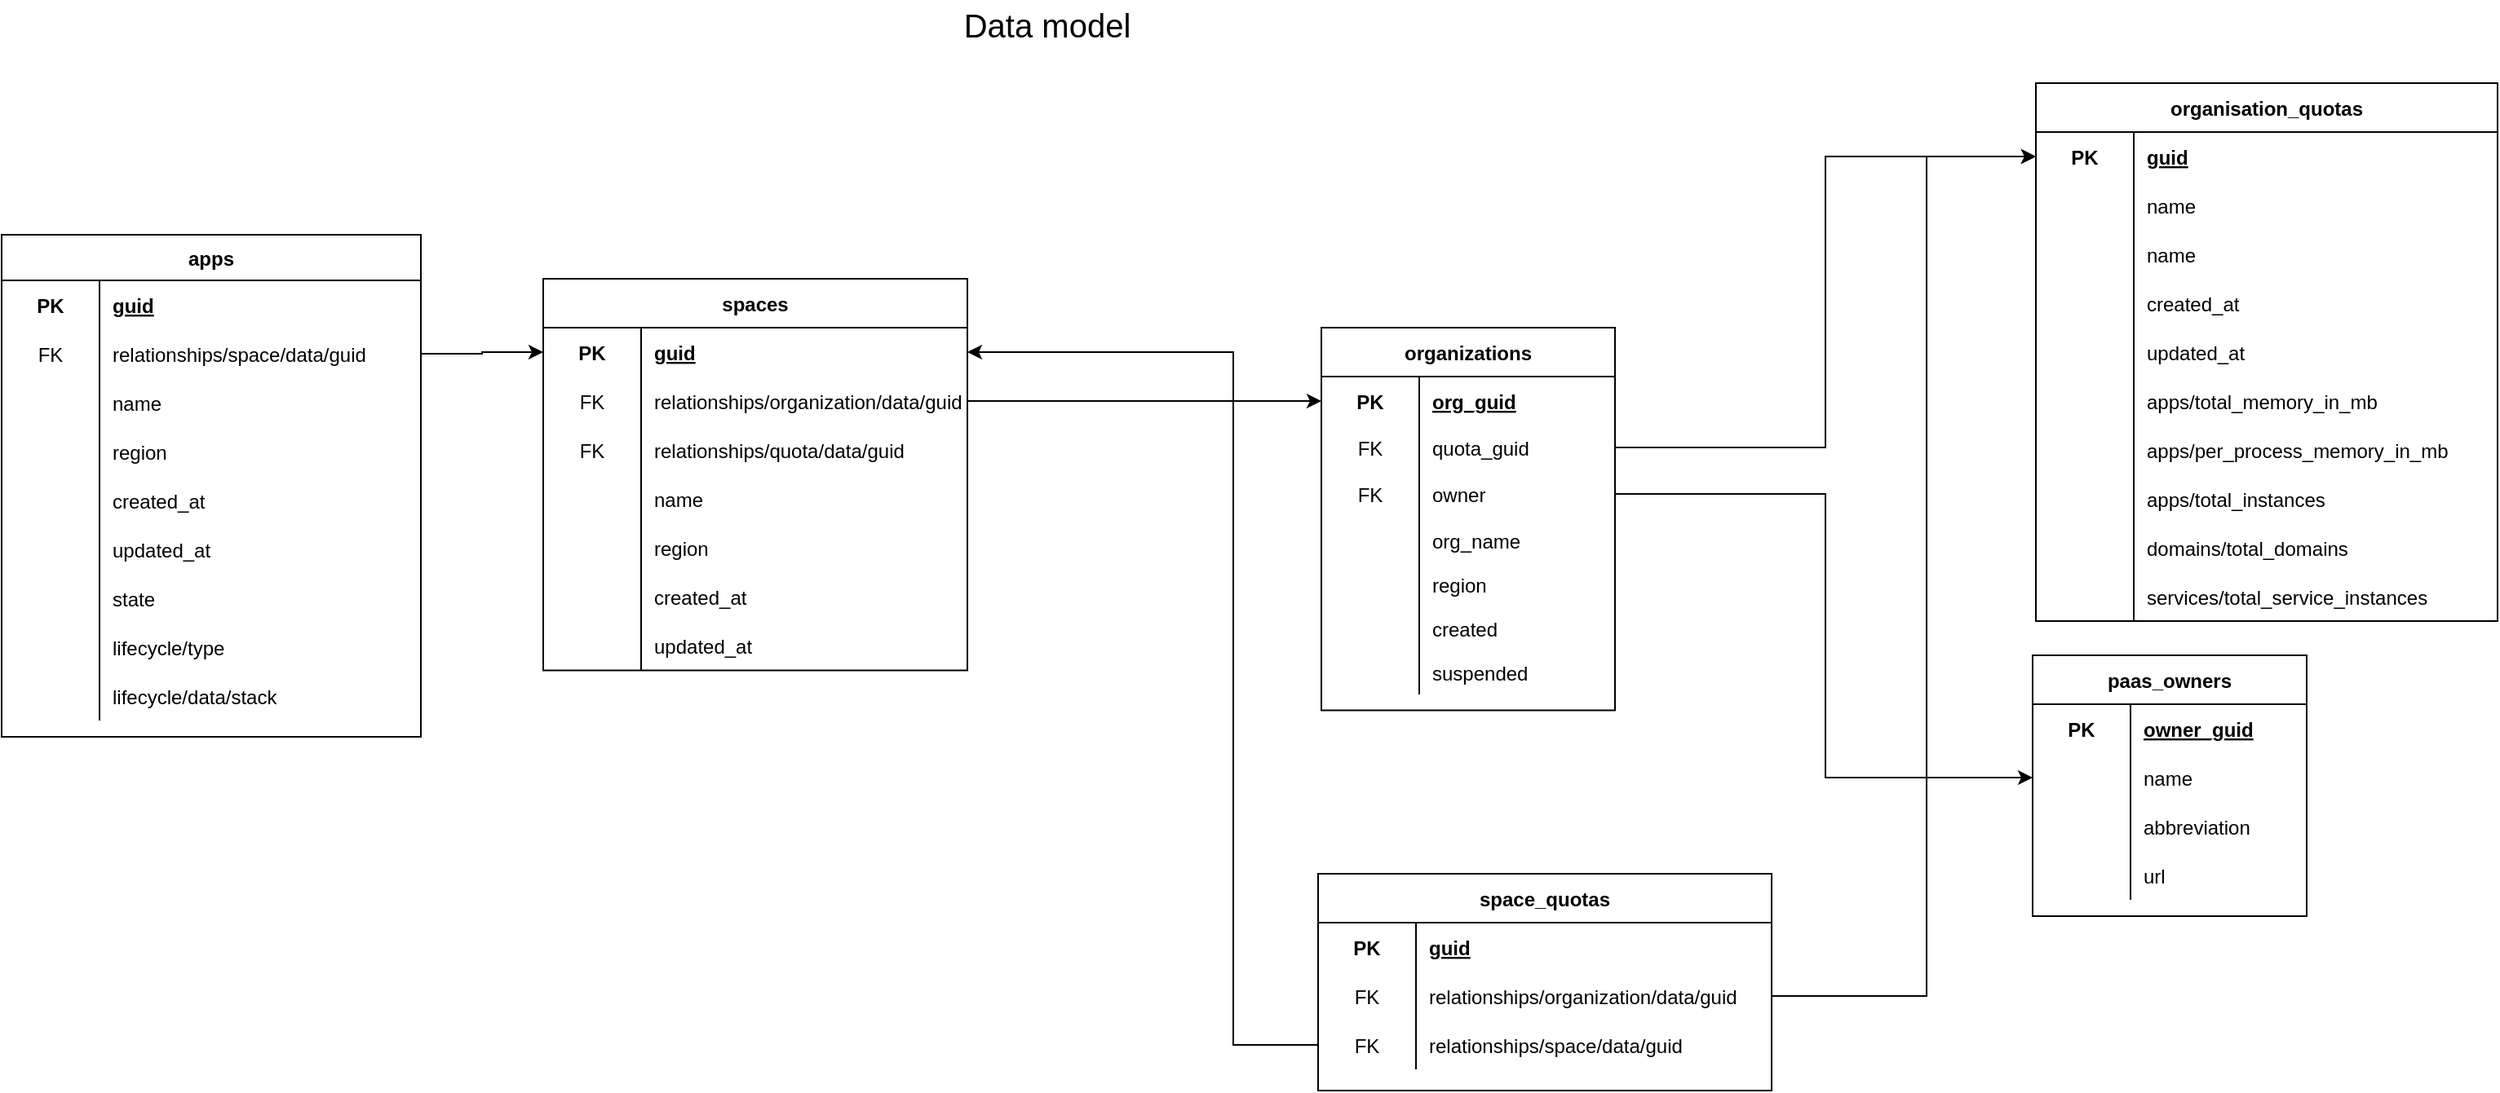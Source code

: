 <mxfile version="20.2.3" type="device"><diagram id="bglT5A6H_ekQJsvO3uAJ" name="MODEL"><mxGraphModel dx="1538" dy="877" grid="0" gridSize="10" guides="1" tooltips="1" connect="1" arrows="1" fold="1" page="1" pageScale="1" pageWidth="1169" pageHeight="827" background="#FFFFFF" math="0" shadow="0"><root><mxCell id="0"/><mxCell id="1" value="MODEL" style="" parent="0"/><mxCell id="xHc4_VPMN81dwbQABYDS-1" value="organizations" style="shape=table;startSize=30;container=1;collapsible=1;childLayout=tableLayout;fixedRows=1;rowLines=0;fontStyle=1;align=center;resizeLast=1;" parent="1" vertex="1"><mxGeometry x="860" y="274" width="180" height="234.75" as="geometry"/></mxCell><mxCell id="xHc4_VPMN81dwbQABYDS-2" value="" style="shape=tableRow;horizontal=0;startSize=0;swimlaneHead=0;swimlaneBody=0;fillColor=none;collapsible=0;dropTarget=0;points=[[0,0.5],[1,0.5]];portConstraint=eastwest;top=0;left=0;right=0;bottom=0;" parent="xHc4_VPMN81dwbQABYDS-1" vertex="1"><mxGeometry y="30" width="180" height="30" as="geometry"/></mxCell><mxCell id="xHc4_VPMN81dwbQABYDS-3" value="PK" style="shape=partialRectangle;connectable=0;fillColor=none;top=0;left=0;bottom=0;right=0;fontStyle=1;overflow=hidden;" parent="xHc4_VPMN81dwbQABYDS-2" vertex="1"><mxGeometry width="60" height="30" as="geometry"><mxRectangle width="60" height="30" as="alternateBounds"/></mxGeometry></mxCell><mxCell id="xHc4_VPMN81dwbQABYDS-4" value="org_guid" style="shape=partialRectangle;connectable=0;fillColor=none;top=0;left=0;bottom=0;right=0;align=left;spacingLeft=6;fontStyle=5;overflow=hidden;" parent="xHc4_VPMN81dwbQABYDS-2" vertex="1"><mxGeometry x="60" width="120" height="30" as="geometry"><mxRectangle width="120" height="30" as="alternateBounds"/></mxGeometry></mxCell><mxCell id="dRO9d6AFbtP3Z7XYKMRi-5" value="" style="shape=tableRow;horizontal=0;startSize=0;swimlaneHead=0;swimlaneBody=0;fillColor=none;collapsible=0;dropTarget=0;points=[[0,0.5],[1,0.5]];portConstraint=eastwest;top=0;left=0;right=0;bottom=0;" parent="xHc4_VPMN81dwbQABYDS-1" vertex="1"><mxGeometry y="60" width="180" height="27" as="geometry"/></mxCell><mxCell id="dRO9d6AFbtP3Z7XYKMRi-6" value="FK" style="shape=partialRectangle;connectable=0;fillColor=none;top=0;left=0;bottom=0;right=0;editable=1;overflow=hidden;" parent="dRO9d6AFbtP3Z7XYKMRi-5" vertex="1"><mxGeometry width="60" height="27" as="geometry"><mxRectangle width="60" height="27" as="alternateBounds"/></mxGeometry></mxCell><mxCell id="dRO9d6AFbtP3Z7XYKMRi-7" value="quota_guid" style="shape=partialRectangle;connectable=0;fillColor=none;top=0;left=0;bottom=0;right=0;align=left;spacingLeft=6;overflow=hidden;" parent="dRO9d6AFbtP3Z7XYKMRi-5" vertex="1"><mxGeometry x="60" width="120" height="27" as="geometry"><mxRectangle width="120" height="27" as="alternateBounds"/></mxGeometry></mxCell><mxCell id="xHc4_VPMN81dwbQABYDS-8" value="" style="shape=tableRow;horizontal=0;startSize=0;swimlaneHead=0;swimlaneBody=0;fillColor=none;collapsible=0;dropTarget=0;points=[[0,0.5],[1,0.5]];portConstraint=eastwest;top=0;left=0;right=0;bottom=0;" parent="xHc4_VPMN81dwbQABYDS-1" vertex="1"><mxGeometry y="87" width="180" height="30" as="geometry"/></mxCell><mxCell id="xHc4_VPMN81dwbQABYDS-9" value="FK" style="shape=partialRectangle;connectable=0;fillColor=none;top=0;left=0;bottom=0;right=0;editable=1;overflow=hidden;" parent="xHc4_VPMN81dwbQABYDS-8" vertex="1"><mxGeometry width="60" height="30" as="geometry"><mxRectangle width="60" height="30" as="alternateBounds"/></mxGeometry></mxCell><mxCell id="xHc4_VPMN81dwbQABYDS-10" value="owner" style="shape=partialRectangle;connectable=0;fillColor=none;top=0;left=0;bottom=0;right=0;align=left;spacingLeft=6;overflow=hidden;" parent="xHc4_VPMN81dwbQABYDS-8" vertex="1"><mxGeometry x="60" width="120" height="30" as="geometry"><mxRectangle width="120" height="30" as="alternateBounds"/></mxGeometry></mxCell><mxCell id="dRO9d6AFbtP3Z7XYKMRi-2" value="" style="shape=tableRow;horizontal=0;startSize=0;swimlaneHead=0;swimlaneBody=0;fillColor=none;collapsible=0;dropTarget=0;points=[[0,0.5],[1,0.5]];portConstraint=eastwest;top=0;left=0;right=0;bottom=0;" parent="xHc4_VPMN81dwbQABYDS-1" vertex="1"><mxGeometry y="117" width="180" height="27" as="geometry"/></mxCell><mxCell id="dRO9d6AFbtP3Z7XYKMRi-3" value="" style="shape=partialRectangle;connectable=0;fillColor=none;top=0;left=0;bottom=0;right=0;editable=1;overflow=hidden;" parent="dRO9d6AFbtP3Z7XYKMRi-2" vertex="1"><mxGeometry width="60" height="27" as="geometry"><mxRectangle width="60" height="27" as="alternateBounds"/></mxGeometry></mxCell><mxCell id="dRO9d6AFbtP3Z7XYKMRi-4" value="org_name" style="shape=partialRectangle;connectable=0;fillColor=none;top=0;left=0;bottom=0;right=0;align=left;spacingLeft=6;overflow=hidden;" parent="dRO9d6AFbtP3Z7XYKMRi-2" vertex="1"><mxGeometry x="60" width="120" height="27" as="geometry"><mxRectangle width="120" height="27" as="alternateBounds"/></mxGeometry></mxCell><mxCell id="xHc4_VPMN81dwbQABYDS-11" value="" style="shape=tableRow;horizontal=0;startSize=0;swimlaneHead=0;swimlaneBody=0;fillColor=none;collapsible=0;dropTarget=0;points=[[0,0.5],[1,0.5]];portConstraint=eastwest;top=0;left=0;right=0;bottom=0;" parent="xHc4_VPMN81dwbQABYDS-1" vertex="1"><mxGeometry y="144" width="180" height="27" as="geometry"/></mxCell><mxCell id="xHc4_VPMN81dwbQABYDS-12" value="" style="shape=partialRectangle;connectable=0;fillColor=none;top=0;left=0;bottom=0;right=0;editable=1;overflow=hidden;" parent="xHc4_VPMN81dwbQABYDS-11" vertex="1"><mxGeometry width="60" height="27" as="geometry"><mxRectangle width="60" height="27" as="alternateBounds"/></mxGeometry></mxCell><mxCell id="xHc4_VPMN81dwbQABYDS-13" value="region" style="shape=partialRectangle;connectable=0;fillColor=none;top=0;left=0;bottom=0;right=0;align=left;spacingLeft=6;overflow=hidden;" parent="xHc4_VPMN81dwbQABYDS-11" vertex="1"><mxGeometry x="60" width="120" height="27" as="geometry"><mxRectangle width="120" height="27" as="alternateBounds"/></mxGeometry></mxCell><mxCell id="dRO9d6AFbtP3Z7XYKMRi-8" value="" style="shape=tableRow;horizontal=0;startSize=0;swimlaneHead=0;swimlaneBody=0;fillColor=none;collapsible=0;dropTarget=0;points=[[0,0.5],[1,0.5]];portConstraint=eastwest;top=0;left=0;right=0;bottom=0;" parent="xHc4_VPMN81dwbQABYDS-1" vertex="1"><mxGeometry y="171" width="180" height="27" as="geometry"/></mxCell><mxCell id="dRO9d6AFbtP3Z7XYKMRi-9" value="" style="shape=partialRectangle;connectable=0;fillColor=none;top=0;left=0;bottom=0;right=0;editable=1;overflow=hidden;" parent="dRO9d6AFbtP3Z7XYKMRi-8" vertex="1"><mxGeometry width="60" height="27" as="geometry"><mxRectangle width="60" height="27" as="alternateBounds"/></mxGeometry></mxCell><mxCell id="dRO9d6AFbtP3Z7XYKMRi-10" value="created" style="shape=partialRectangle;connectable=0;fillColor=none;top=0;left=0;bottom=0;right=0;align=left;spacingLeft=6;overflow=hidden;" parent="dRO9d6AFbtP3Z7XYKMRi-8" vertex="1"><mxGeometry x="60" width="120" height="27" as="geometry"><mxRectangle width="120" height="27" as="alternateBounds"/></mxGeometry></mxCell><mxCell id="dRO9d6AFbtP3Z7XYKMRi-11" value="" style="shape=tableRow;horizontal=0;startSize=0;swimlaneHead=0;swimlaneBody=0;fillColor=none;collapsible=0;dropTarget=0;points=[[0,0.5],[1,0.5]];portConstraint=eastwest;top=0;left=0;right=0;bottom=0;" parent="xHc4_VPMN81dwbQABYDS-1" vertex="1"><mxGeometry y="198" width="180" height="27" as="geometry"/></mxCell><mxCell id="dRO9d6AFbtP3Z7XYKMRi-12" value="" style="shape=partialRectangle;connectable=0;fillColor=none;top=0;left=0;bottom=0;right=0;editable=1;overflow=hidden;" parent="dRO9d6AFbtP3Z7XYKMRi-11" vertex="1"><mxGeometry width="60" height="27" as="geometry"><mxRectangle width="60" height="27" as="alternateBounds"/></mxGeometry></mxCell><mxCell id="dRO9d6AFbtP3Z7XYKMRi-13" value="suspended" style="shape=partialRectangle;connectable=0;fillColor=none;top=0;left=0;bottom=0;right=0;align=left;spacingLeft=6;overflow=hidden;" parent="dRO9d6AFbtP3Z7XYKMRi-11" vertex="1"><mxGeometry x="60" width="120" height="27" as="geometry"><mxRectangle width="120" height="27" as="alternateBounds"/></mxGeometry></mxCell><mxCell id="xHc4_VPMN81dwbQABYDS-15" value="spaces" style="shape=table;startSize=30;container=1;collapsible=1;childLayout=tableLayout;fixedRows=1;rowLines=0;fontStyle=1;align=center;resizeLast=1;" parent="1" vertex="1"><mxGeometry x="383" y="244" width="260" height="240.25" as="geometry"/></mxCell><mxCell id="xHc4_VPMN81dwbQABYDS-16" value="" style="shape=tableRow;horizontal=0;startSize=0;swimlaneHead=0;swimlaneBody=0;fillColor=none;collapsible=0;dropTarget=0;points=[[0,0.5],[1,0.5]];portConstraint=eastwest;top=0;left=0;right=0;bottom=0;" parent="xHc4_VPMN81dwbQABYDS-15" vertex="1"><mxGeometry y="30" width="260" height="30" as="geometry"/></mxCell><mxCell id="xHc4_VPMN81dwbQABYDS-17" value="PK" style="shape=partialRectangle;connectable=0;fillColor=none;top=0;left=0;bottom=0;right=0;fontStyle=1;overflow=hidden;" parent="xHc4_VPMN81dwbQABYDS-16" vertex="1"><mxGeometry width="60" height="30" as="geometry"><mxRectangle width="60" height="30" as="alternateBounds"/></mxGeometry></mxCell><mxCell id="xHc4_VPMN81dwbQABYDS-18" value="guid" style="shape=partialRectangle;connectable=0;fillColor=none;top=0;left=0;bottom=0;right=0;align=left;spacingLeft=6;fontStyle=5;overflow=hidden;" parent="xHc4_VPMN81dwbQABYDS-16" vertex="1"><mxGeometry x="60" width="200" height="30" as="geometry"><mxRectangle width="200" height="30" as="alternateBounds"/></mxGeometry></mxCell><mxCell id="dRO9d6AFbtP3Z7XYKMRi-21" value="" style="shape=tableRow;horizontal=0;startSize=0;swimlaneHead=0;swimlaneBody=0;fillColor=none;collapsible=0;dropTarget=0;points=[[0,0.5],[1,0.5]];portConstraint=eastwest;top=0;left=0;right=0;bottom=0;" parent="xHc4_VPMN81dwbQABYDS-15" vertex="1"><mxGeometry y="60" width="260" height="30" as="geometry"/></mxCell><mxCell id="dRO9d6AFbtP3Z7XYKMRi-22" value="FK" style="shape=partialRectangle;connectable=0;fillColor=none;top=0;left=0;bottom=0;right=0;editable=1;overflow=hidden;" parent="dRO9d6AFbtP3Z7XYKMRi-21" vertex="1"><mxGeometry width="60" height="30" as="geometry"><mxRectangle width="60" height="30" as="alternateBounds"/></mxGeometry></mxCell><mxCell id="dRO9d6AFbtP3Z7XYKMRi-23" value="relationships/organization/data/guid" style="shape=partialRectangle;connectable=0;fillColor=none;top=0;left=0;bottom=0;right=0;align=left;spacingLeft=6;overflow=hidden;" parent="dRO9d6AFbtP3Z7XYKMRi-21" vertex="1"><mxGeometry x="60" width="200" height="30" as="geometry"><mxRectangle width="200" height="30" as="alternateBounds"/></mxGeometry></mxCell><mxCell id="dRO9d6AFbtP3Z7XYKMRi-24" value="" style="shape=tableRow;horizontal=0;startSize=0;swimlaneHead=0;swimlaneBody=0;fillColor=none;collapsible=0;dropTarget=0;points=[[0,0.5],[1,0.5]];portConstraint=eastwest;top=0;left=0;right=0;bottom=0;" parent="xHc4_VPMN81dwbQABYDS-15" vertex="1"><mxGeometry y="90" width="260" height="30" as="geometry"/></mxCell><mxCell id="dRO9d6AFbtP3Z7XYKMRi-25" value="FK" style="shape=partialRectangle;connectable=0;fillColor=none;top=0;left=0;bottom=0;right=0;editable=1;overflow=hidden;" parent="dRO9d6AFbtP3Z7XYKMRi-24" vertex="1"><mxGeometry width="60" height="30" as="geometry"><mxRectangle width="60" height="30" as="alternateBounds"/></mxGeometry></mxCell><mxCell id="dRO9d6AFbtP3Z7XYKMRi-26" value="relationships/quota/data/guid" style="shape=partialRectangle;connectable=0;fillColor=none;top=0;left=0;bottom=0;right=0;align=left;spacingLeft=6;overflow=hidden;" parent="dRO9d6AFbtP3Z7XYKMRi-24" vertex="1"><mxGeometry x="60" width="200" height="30" as="geometry"><mxRectangle width="200" height="30" as="alternateBounds"/></mxGeometry></mxCell><mxCell id="dRO9d6AFbtP3Z7XYKMRi-18" value="" style="shape=tableRow;horizontal=0;startSize=0;swimlaneHead=0;swimlaneBody=0;fillColor=none;collapsible=0;dropTarget=0;points=[[0,0.5],[1,0.5]];portConstraint=eastwest;top=0;left=0;right=0;bottom=0;" parent="xHc4_VPMN81dwbQABYDS-15" vertex="1"><mxGeometry y="120" width="260" height="30" as="geometry"/></mxCell><mxCell id="dRO9d6AFbtP3Z7XYKMRi-19" value="" style="shape=partialRectangle;connectable=0;fillColor=none;top=0;left=0;bottom=0;right=0;editable=1;overflow=hidden;" parent="dRO9d6AFbtP3Z7XYKMRi-18" vertex="1"><mxGeometry width="60" height="30" as="geometry"><mxRectangle width="60" height="30" as="alternateBounds"/></mxGeometry></mxCell><mxCell id="dRO9d6AFbtP3Z7XYKMRi-20" value="name" style="shape=partialRectangle;connectable=0;fillColor=none;top=0;left=0;bottom=0;right=0;align=left;spacingLeft=6;overflow=hidden;" parent="dRO9d6AFbtP3Z7XYKMRi-18" vertex="1"><mxGeometry x="60" width="200" height="30" as="geometry"><mxRectangle width="200" height="30" as="alternateBounds"/></mxGeometry></mxCell><mxCell id="xHc4_VPMN81dwbQABYDS-22" value="" style="shape=tableRow;horizontal=0;startSize=0;swimlaneHead=0;swimlaneBody=0;fillColor=none;collapsible=0;dropTarget=0;points=[[0,0.5],[1,0.5]];portConstraint=eastwest;top=0;left=0;right=0;bottom=0;" parent="xHc4_VPMN81dwbQABYDS-15" vertex="1"><mxGeometry y="150" width="260" height="30" as="geometry"/></mxCell><mxCell id="xHc4_VPMN81dwbQABYDS-23" value="" style="shape=partialRectangle;connectable=0;fillColor=none;top=0;left=0;bottom=0;right=0;editable=1;overflow=hidden;" parent="xHc4_VPMN81dwbQABYDS-22" vertex="1"><mxGeometry width="60" height="30" as="geometry"><mxRectangle width="60" height="30" as="alternateBounds"/></mxGeometry></mxCell><mxCell id="xHc4_VPMN81dwbQABYDS-24" value="region" style="shape=partialRectangle;connectable=0;fillColor=none;top=0;left=0;bottom=0;right=0;align=left;spacingLeft=6;overflow=hidden;" parent="xHc4_VPMN81dwbQABYDS-22" vertex="1"><mxGeometry x="60" width="200" height="30" as="geometry"><mxRectangle width="200" height="30" as="alternateBounds"/></mxGeometry></mxCell><mxCell id="xHc4_VPMN81dwbQABYDS-25" value="" style="shape=tableRow;horizontal=0;startSize=0;swimlaneHead=0;swimlaneBody=0;fillColor=none;collapsible=0;dropTarget=0;points=[[0,0.5],[1,0.5]];portConstraint=eastwest;top=0;left=0;right=0;bottom=0;" parent="xHc4_VPMN81dwbQABYDS-15" vertex="1"><mxGeometry y="180" width="260" height="30" as="geometry"/></mxCell><mxCell id="xHc4_VPMN81dwbQABYDS-26" value="" style="shape=partialRectangle;connectable=0;fillColor=none;top=0;left=0;bottom=0;right=0;editable=1;overflow=hidden;" parent="xHc4_VPMN81dwbQABYDS-25" vertex="1"><mxGeometry width="60" height="30" as="geometry"><mxRectangle width="60" height="30" as="alternateBounds"/></mxGeometry></mxCell><mxCell id="xHc4_VPMN81dwbQABYDS-27" value="created_at" style="shape=partialRectangle;connectable=0;fillColor=none;top=0;left=0;bottom=0;right=0;align=left;spacingLeft=6;overflow=hidden;" parent="xHc4_VPMN81dwbQABYDS-25" vertex="1"><mxGeometry x="60" width="200" height="30" as="geometry"><mxRectangle width="200" height="30" as="alternateBounds"/></mxGeometry></mxCell><mxCell id="dRO9d6AFbtP3Z7XYKMRi-15" value="" style="shape=tableRow;horizontal=0;startSize=0;swimlaneHead=0;swimlaneBody=0;fillColor=none;collapsible=0;dropTarget=0;points=[[0,0.5],[1,0.5]];portConstraint=eastwest;top=0;left=0;right=0;bottom=0;" parent="xHc4_VPMN81dwbQABYDS-15" vertex="1"><mxGeometry y="210" width="260" height="30" as="geometry"/></mxCell><mxCell id="dRO9d6AFbtP3Z7XYKMRi-16" value="" style="shape=partialRectangle;connectable=0;fillColor=none;top=0;left=0;bottom=0;right=0;editable=1;overflow=hidden;" parent="dRO9d6AFbtP3Z7XYKMRi-15" vertex="1"><mxGeometry width="60" height="30" as="geometry"><mxRectangle width="60" height="30" as="alternateBounds"/></mxGeometry></mxCell><mxCell id="dRO9d6AFbtP3Z7XYKMRi-17" value="updated_at" style="shape=partialRectangle;connectable=0;fillColor=none;top=0;left=0;bottom=0;right=0;align=left;spacingLeft=6;overflow=hidden;" parent="dRO9d6AFbtP3Z7XYKMRi-15" vertex="1"><mxGeometry x="60" width="200" height="30" as="geometry"><mxRectangle width="200" height="30" as="alternateBounds"/></mxGeometry></mxCell><mxCell id="dRO9d6AFbtP3Z7XYKMRi-30" style="edgeStyle=orthogonalEdgeStyle;rounded=0;orthogonalLoop=1;jettySize=auto;html=1;" parent="1" source="dRO9d6AFbtP3Z7XYKMRi-21" target="xHc4_VPMN81dwbQABYDS-2" edge="1"><mxGeometry relative="1" as="geometry"><mxPoint x="257" y="313" as="targetPoint"/></mxGeometry></mxCell><mxCell id="dRO9d6AFbtP3Z7XYKMRi-31" value="&lt;font style=&quot;font-size: 20px;&quot;&gt;Data model&lt;/font&gt;" style="text;html=1;strokeColor=none;fillColor=none;align=center;verticalAlign=middle;whiteSpace=wrap;rounded=0;" parent="1" vertex="1"><mxGeometry x="594" y="73" width="196" height="30" as="geometry"/></mxCell><mxCell id="dRO9d6AFbtP3Z7XYKMRi-72" value="organisation_quotas" style="shape=table;startSize=30;container=1;collapsible=1;childLayout=tableLayout;fixedRows=1;rowLines=0;fontStyle=1;align=center;resizeLast=1;fontSize=12;" parent="1" vertex="1"><mxGeometry x="1298" y="124" width="283" height="330" as="geometry"/></mxCell><mxCell id="dRO9d6AFbtP3Z7XYKMRi-73" value="" style="shape=tableRow;horizontal=0;startSize=0;swimlaneHead=0;swimlaneBody=0;fillColor=none;collapsible=0;dropTarget=0;points=[[0,0.5],[1,0.5]];portConstraint=eastwest;top=0;left=0;right=0;bottom=0;fontSize=12;" parent="dRO9d6AFbtP3Z7XYKMRi-72" vertex="1"><mxGeometry y="30" width="283" height="30" as="geometry"/></mxCell><mxCell id="dRO9d6AFbtP3Z7XYKMRi-74" value="PK" style="shape=partialRectangle;connectable=0;fillColor=none;top=0;left=0;bottom=0;right=0;fontStyle=1;overflow=hidden;fontSize=12;" parent="dRO9d6AFbtP3Z7XYKMRi-73" vertex="1"><mxGeometry width="60" height="30" as="geometry"><mxRectangle width="60" height="30" as="alternateBounds"/></mxGeometry></mxCell><mxCell id="dRO9d6AFbtP3Z7XYKMRi-75" value="guid" style="shape=partialRectangle;connectable=0;fillColor=none;top=0;left=0;bottom=0;right=0;align=left;spacingLeft=6;fontStyle=5;overflow=hidden;fontSize=12;" parent="dRO9d6AFbtP3Z7XYKMRi-73" vertex="1"><mxGeometry x="60" width="223" height="30" as="geometry"><mxRectangle width="223" height="30" as="alternateBounds"/></mxGeometry></mxCell><mxCell id="T3jwe-1F-rpa9HsyNP1t-19" value="" style="shape=tableRow;horizontal=0;startSize=0;swimlaneHead=0;swimlaneBody=0;fillColor=none;collapsible=0;dropTarget=0;points=[[0,0.5],[1,0.5]];portConstraint=eastwest;top=0;left=0;right=0;bottom=0;fontSize=12;" parent="dRO9d6AFbtP3Z7XYKMRi-72" vertex="1"><mxGeometry y="60" width="283" height="30" as="geometry"/></mxCell><mxCell id="T3jwe-1F-rpa9HsyNP1t-20" value="" style="shape=partialRectangle;connectable=0;fillColor=none;top=0;left=0;bottom=0;right=0;editable=1;overflow=hidden;fontSize=12;" parent="T3jwe-1F-rpa9HsyNP1t-19" vertex="1"><mxGeometry width="60" height="30" as="geometry"><mxRectangle width="60" height="30" as="alternateBounds"/></mxGeometry></mxCell><mxCell id="T3jwe-1F-rpa9HsyNP1t-21" value="name" style="shape=partialRectangle;connectable=0;fillColor=none;top=0;left=0;bottom=0;right=0;align=left;spacingLeft=6;overflow=hidden;fontSize=12;" parent="T3jwe-1F-rpa9HsyNP1t-19" vertex="1"><mxGeometry x="60" width="223" height="30" as="geometry"><mxRectangle width="223" height="30" as="alternateBounds"/></mxGeometry></mxCell><mxCell id="dRO9d6AFbtP3Z7XYKMRi-86" value="" style="shape=tableRow;horizontal=0;startSize=0;swimlaneHead=0;swimlaneBody=0;fillColor=none;collapsible=0;dropTarget=0;points=[[0,0.5],[1,0.5]];portConstraint=eastwest;top=0;left=0;right=0;bottom=0;fontSize=12;" parent="dRO9d6AFbtP3Z7XYKMRi-72" vertex="1"><mxGeometry y="90" width="283" height="30" as="geometry"/></mxCell><mxCell id="dRO9d6AFbtP3Z7XYKMRi-87" value="" style="shape=partialRectangle;connectable=0;fillColor=none;top=0;left=0;bottom=0;right=0;editable=1;overflow=hidden;fontSize=12;" parent="dRO9d6AFbtP3Z7XYKMRi-86" vertex="1"><mxGeometry width="60" height="30" as="geometry"><mxRectangle width="60" height="30" as="alternateBounds"/></mxGeometry></mxCell><mxCell id="dRO9d6AFbtP3Z7XYKMRi-88" value="name" style="shape=partialRectangle;connectable=0;fillColor=none;top=0;left=0;bottom=0;right=0;align=left;spacingLeft=6;overflow=hidden;fontSize=12;" parent="dRO9d6AFbtP3Z7XYKMRi-86" vertex="1"><mxGeometry x="60" width="223" height="30" as="geometry"><mxRectangle width="223" height="30" as="alternateBounds"/></mxGeometry></mxCell><mxCell id="dRO9d6AFbtP3Z7XYKMRi-79" value="" style="shape=tableRow;horizontal=0;startSize=0;swimlaneHead=0;swimlaneBody=0;fillColor=none;collapsible=0;dropTarget=0;points=[[0,0.5],[1,0.5]];portConstraint=eastwest;top=0;left=0;right=0;bottom=0;fontSize=12;" parent="dRO9d6AFbtP3Z7XYKMRi-72" vertex="1"><mxGeometry y="120" width="283" height="30" as="geometry"/></mxCell><mxCell id="dRO9d6AFbtP3Z7XYKMRi-80" value="" style="shape=partialRectangle;connectable=0;fillColor=none;top=0;left=0;bottom=0;right=0;editable=1;overflow=hidden;fontSize=12;" parent="dRO9d6AFbtP3Z7XYKMRi-79" vertex="1"><mxGeometry width="60" height="30" as="geometry"><mxRectangle width="60" height="30" as="alternateBounds"/></mxGeometry></mxCell><mxCell id="dRO9d6AFbtP3Z7XYKMRi-81" value="created_at   " style="shape=partialRectangle;connectable=0;fillColor=none;top=0;left=0;bottom=0;right=0;align=left;spacingLeft=6;overflow=hidden;fontSize=12;" parent="dRO9d6AFbtP3Z7XYKMRi-79" vertex="1"><mxGeometry x="60" width="223" height="30" as="geometry"><mxRectangle width="223" height="30" as="alternateBounds"/></mxGeometry></mxCell><mxCell id="dRO9d6AFbtP3Z7XYKMRi-82" value="" style="shape=tableRow;horizontal=0;startSize=0;swimlaneHead=0;swimlaneBody=0;fillColor=none;collapsible=0;dropTarget=0;points=[[0,0.5],[1,0.5]];portConstraint=eastwest;top=0;left=0;right=0;bottom=0;fontSize=12;" parent="dRO9d6AFbtP3Z7XYKMRi-72" vertex="1"><mxGeometry y="150" width="283" height="30" as="geometry"/></mxCell><mxCell id="dRO9d6AFbtP3Z7XYKMRi-83" value="" style="shape=partialRectangle;connectable=0;fillColor=none;top=0;left=0;bottom=0;right=0;editable=1;overflow=hidden;fontSize=12;" parent="dRO9d6AFbtP3Z7XYKMRi-82" vertex="1"><mxGeometry width="60" height="30" as="geometry"><mxRectangle width="60" height="30" as="alternateBounds"/></mxGeometry></mxCell><mxCell id="dRO9d6AFbtP3Z7XYKMRi-84" value="updated_at" style="shape=partialRectangle;connectable=0;fillColor=none;top=0;left=0;bottom=0;right=0;align=left;spacingLeft=6;overflow=hidden;fontSize=12;" parent="dRO9d6AFbtP3Z7XYKMRi-82" vertex="1"><mxGeometry x="60" width="223" height="30" as="geometry"><mxRectangle width="223" height="30" as="alternateBounds"/></mxGeometry></mxCell><mxCell id="dRO9d6AFbtP3Z7XYKMRi-89" value="" style="shape=tableRow;horizontal=0;startSize=0;swimlaneHead=0;swimlaneBody=0;fillColor=none;collapsible=0;dropTarget=0;points=[[0,0.5],[1,0.5]];portConstraint=eastwest;top=0;left=0;right=0;bottom=0;fontSize=12;" parent="dRO9d6AFbtP3Z7XYKMRi-72" vertex="1"><mxGeometry y="180" width="283" height="30" as="geometry"/></mxCell><mxCell id="dRO9d6AFbtP3Z7XYKMRi-90" value="" style="shape=partialRectangle;connectable=0;fillColor=none;top=0;left=0;bottom=0;right=0;editable=1;overflow=hidden;fontSize=12;" parent="dRO9d6AFbtP3Z7XYKMRi-89" vertex="1"><mxGeometry width="60" height="30" as="geometry"><mxRectangle width="60" height="30" as="alternateBounds"/></mxGeometry></mxCell><mxCell id="dRO9d6AFbtP3Z7XYKMRi-91" value="apps/total_memory_in_mb" style="shape=partialRectangle;connectable=0;fillColor=none;top=0;left=0;bottom=0;right=0;align=left;spacingLeft=6;overflow=hidden;fontSize=12;" parent="dRO9d6AFbtP3Z7XYKMRi-89" vertex="1"><mxGeometry x="60" width="223" height="30" as="geometry"><mxRectangle width="223" height="30" as="alternateBounds"/></mxGeometry></mxCell><mxCell id="dRO9d6AFbtP3Z7XYKMRi-92" value="" style="shape=tableRow;horizontal=0;startSize=0;swimlaneHead=0;swimlaneBody=0;fillColor=none;collapsible=0;dropTarget=0;points=[[0,0.5],[1,0.5]];portConstraint=eastwest;top=0;left=0;right=0;bottom=0;fontSize=12;" parent="dRO9d6AFbtP3Z7XYKMRi-72" vertex="1"><mxGeometry y="210" width="283" height="30" as="geometry"/></mxCell><mxCell id="dRO9d6AFbtP3Z7XYKMRi-93" value="" style="shape=partialRectangle;connectable=0;fillColor=none;top=0;left=0;bottom=0;right=0;editable=1;overflow=hidden;fontSize=12;" parent="dRO9d6AFbtP3Z7XYKMRi-92" vertex="1"><mxGeometry width="60" height="30" as="geometry"><mxRectangle width="60" height="30" as="alternateBounds"/></mxGeometry></mxCell><mxCell id="dRO9d6AFbtP3Z7XYKMRi-94" value="apps/per_process_memory_in_mb" style="shape=partialRectangle;connectable=0;fillColor=none;top=0;left=0;bottom=0;right=0;align=left;spacingLeft=6;overflow=hidden;fontSize=12;" parent="dRO9d6AFbtP3Z7XYKMRi-92" vertex="1"><mxGeometry x="60" width="223" height="30" as="geometry"><mxRectangle width="223" height="30" as="alternateBounds"/></mxGeometry></mxCell><mxCell id="dRO9d6AFbtP3Z7XYKMRi-95" value="" style="shape=tableRow;horizontal=0;startSize=0;swimlaneHead=0;swimlaneBody=0;fillColor=none;collapsible=0;dropTarget=0;points=[[0,0.5],[1,0.5]];portConstraint=eastwest;top=0;left=0;right=0;bottom=0;fontSize=12;" parent="dRO9d6AFbtP3Z7XYKMRi-72" vertex="1"><mxGeometry y="240" width="283" height="30" as="geometry"/></mxCell><mxCell id="dRO9d6AFbtP3Z7XYKMRi-96" value="" style="shape=partialRectangle;connectable=0;fillColor=none;top=0;left=0;bottom=0;right=0;editable=1;overflow=hidden;fontSize=12;" parent="dRO9d6AFbtP3Z7XYKMRi-95" vertex="1"><mxGeometry width="60" height="30" as="geometry"><mxRectangle width="60" height="30" as="alternateBounds"/></mxGeometry></mxCell><mxCell id="dRO9d6AFbtP3Z7XYKMRi-97" value="apps/total_instances" style="shape=partialRectangle;connectable=0;fillColor=none;top=0;left=0;bottom=0;right=0;align=left;spacingLeft=6;overflow=hidden;fontSize=12;" parent="dRO9d6AFbtP3Z7XYKMRi-95" vertex="1"><mxGeometry x="60" width="223" height="30" as="geometry"><mxRectangle width="223" height="30" as="alternateBounds"/></mxGeometry></mxCell><mxCell id="dRO9d6AFbtP3Z7XYKMRi-98" value="" style="shape=tableRow;horizontal=0;startSize=0;swimlaneHead=0;swimlaneBody=0;fillColor=none;collapsible=0;dropTarget=0;points=[[0,0.5],[1,0.5]];portConstraint=eastwest;top=0;left=0;right=0;bottom=0;fontSize=12;" parent="dRO9d6AFbtP3Z7XYKMRi-72" vertex="1"><mxGeometry y="270" width="283" height="30" as="geometry"/></mxCell><mxCell id="dRO9d6AFbtP3Z7XYKMRi-99" value="" style="shape=partialRectangle;connectable=0;fillColor=none;top=0;left=0;bottom=0;right=0;editable=1;overflow=hidden;fontSize=12;" parent="dRO9d6AFbtP3Z7XYKMRi-98" vertex="1"><mxGeometry width="60" height="30" as="geometry"><mxRectangle width="60" height="30" as="alternateBounds"/></mxGeometry></mxCell><mxCell id="dRO9d6AFbtP3Z7XYKMRi-100" value="domains/total_domains" style="shape=partialRectangle;connectable=0;fillColor=none;top=0;left=0;bottom=0;right=0;align=left;spacingLeft=6;overflow=hidden;fontSize=12;" parent="dRO9d6AFbtP3Z7XYKMRi-98" vertex="1"><mxGeometry x="60" width="223" height="30" as="geometry"><mxRectangle width="223" height="30" as="alternateBounds"/></mxGeometry></mxCell><mxCell id="dRO9d6AFbtP3Z7XYKMRi-101" value="" style="shape=tableRow;horizontal=0;startSize=0;swimlaneHead=0;swimlaneBody=0;fillColor=none;collapsible=0;dropTarget=0;points=[[0,0.5],[1,0.5]];portConstraint=eastwest;top=0;left=0;right=0;bottom=0;fontSize=12;" parent="dRO9d6AFbtP3Z7XYKMRi-72" vertex="1"><mxGeometry y="300" width="283" height="30" as="geometry"/></mxCell><mxCell id="dRO9d6AFbtP3Z7XYKMRi-102" value="" style="shape=partialRectangle;connectable=0;fillColor=none;top=0;left=0;bottom=0;right=0;editable=1;overflow=hidden;fontSize=12;" parent="dRO9d6AFbtP3Z7XYKMRi-101" vertex="1"><mxGeometry width="60" height="30" as="geometry"><mxRectangle width="60" height="30" as="alternateBounds"/></mxGeometry></mxCell><mxCell id="dRO9d6AFbtP3Z7XYKMRi-103" value="services/total_service_instances" style="shape=partialRectangle;connectable=0;fillColor=none;top=0;left=0;bottom=0;right=0;align=left;spacingLeft=6;overflow=hidden;fontSize=12;" parent="dRO9d6AFbtP3Z7XYKMRi-101" vertex="1"><mxGeometry x="60" width="223" height="30" as="geometry"><mxRectangle width="223" height="30" as="alternateBounds"/></mxGeometry></mxCell><mxCell id="TekP9xyE-XTZujWmsGJU-1" value="apps" style="shape=table;startSize=28;container=1;collapsible=1;childLayout=tableLayout;fixedRows=1;rowLines=0;fontStyle=1;align=center;resizeLast=1;" parent="1" vertex="1"><mxGeometry x="51" y="217" width="257" height="308" as="geometry"/></mxCell><mxCell id="TekP9xyE-XTZujWmsGJU-2" value="" style="shape=tableRow;horizontal=0;startSize=0;swimlaneHead=0;swimlaneBody=0;fillColor=none;collapsible=0;dropTarget=0;points=[[0,0.5],[1,0.5]];portConstraint=eastwest;top=0;left=0;right=0;bottom=0;" parent="TekP9xyE-XTZujWmsGJU-1" vertex="1"><mxGeometry y="28" width="257" height="30" as="geometry"/></mxCell><mxCell id="TekP9xyE-XTZujWmsGJU-3" value="PK" style="shape=partialRectangle;connectable=0;fillColor=none;top=0;left=0;bottom=0;right=0;fontStyle=1;overflow=hidden;" parent="TekP9xyE-XTZujWmsGJU-2" vertex="1"><mxGeometry width="60" height="30" as="geometry"><mxRectangle width="60" height="30" as="alternateBounds"/></mxGeometry></mxCell><mxCell id="TekP9xyE-XTZujWmsGJU-4" value="guid" style="shape=partialRectangle;connectable=0;fillColor=none;top=0;left=0;bottom=0;right=0;align=left;spacingLeft=6;fontStyle=5;overflow=hidden;" parent="TekP9xyE-XTZujWmsGJU-2" vertex="1"><mxGeometry x="60" width="197" height="30" as="geometry"><mxRectangle width="197" height="30" as="alternateBounds"/></mxGeometry></mxCell><mxCell id="TekP9xyE-XTZujWmsGJU-31" value="" style="shape=tableRow;horizontal=0;startSize=0;swimlaneHead=0;swimlaneBody=0;fillColor=none;collapsible=0;dropTarget=0;points=[[0,0.5],[1,0.5]];portConstraint=eastwest;top=0;left=0;right=0;bottom=0;" parent="TekP9xyE-XTZujWmsGJU-1" vertex="1"><mxGeometry y="58" width="257" height="30" as="geometry"/></mxCell><mxCell id="TekP9xyE-XTZujWmsGJU-32" value="FK" style="shape=partialRectangle;connectable=0;fillColor=none;top=0;left=0;bottom=0;right=0;editable=1;overflow=hidden;" parent="TekP9xyE-XTZujWmsGJU-31" vertex="1"><mxGeometry width="60" height="30" as="geometry"><mxRectangle width="60" height="30" as="alternateBounds"/></mxGeometry></mxCell><mxCell id="TekP9xyE-XTZujWmsGJU-33" value="relationships/space/data/guid" style="shape=partialRectangle;connectable=0;fillColor=none;top=0;left=0;bottom=0;right=0;align=left;spacingLeft=6;overflow=hidden;" parent="TekP9xyE-XTZujWmsGJU-31" vertex="1"><mxGeometry x="60" width="197" height="30" as="geometry"><mxRectangle width="197" height="30" as="alternateBounds"/></mxGeometry></mxCell><mxCell id="TekP9xyE-XTZujWmsGJU-15" value="" style="shape=tableRow;horizontal=0;startSize=0;swimlaneHead=0;swimlaneBody=0;fillColor=none;collapsible=0;dropTarget=0;points=[[0,0.5],[1,0.5]];portConstraint=eastwest;top=0;left=0;right=0;bottom=0;" parent="TekP9xyE-XTZujWmsGJU-1" vertex="1"><mxGeometry y="88" width="257" height="30" as="geometry"/></mxCell><mxCell id="TekP9xyE-XTZujWmsGJU-16" value="" style="shape=partialRectangle;connectable=0;fillColor=none;top=0;left=0;bottom=0;right=0;editable=1;overflow=hidden;" parent="TekP9xyE-XTZujWmsGJU-15" vertex="1"><mxGeometry width="60" height="30" as="geometry"><mxRectangle width="60" height="30" as="alternateBounds"/></mxGeometry></mxCell><mxCell id="TekP9xyE-XTZujWmsGJU-17" value="name" style="shape=partialRectangle;connectable=0;fillColor=none;top=0;left=0;bottom=0;right=0;align=left;spacingLeft=6;overflow=hidden;" parent="TekP9xyE-XTZujWmsGJU-15" vertex="1"><mxGeometry x="60" width="197" height="30" as="geometry"><mxRectangle width="197" height="30" as="alternateBounds"/></mxGeometry></mxCell><mxCell id="TekP9xyE-XTZujWmsGJU-18" value="" style="shape=tableRow;horizontal=0;startSize=0;swimlaneHead=0;swimlaneBody=0;fillColor=none;collapsible=0;dropTarget=0;points=[[0,0.5],[1,0.5]];portConstraint=eastwest;top=0;left=0;right=0;bottom=0;" parent="TekP9xyE-XTZujWmsGJU-1" vertex="1"><mxGeometry y="118" width="257" height="30" as="geometry"/></mxCell><mxCell id="TekP9xyE-XTZujWmsGJU-19" value="" style="shape=partialRectangle;connectable=0;fillColor=none;top=0;left=0;bottom=0;right=0;editable=1;overflow=hidden;" parent="TekP9xyE-XTZujWmsGJU-18" vertex="1"><mxGeometry width="60" height="30" as="geometry"><mxRectangle width="60" height="30" as="alternateBounds"/></mxGeometry></mxCell><mxCell id="TekP9xyE-XTZujWmsGJU-20" value="region" style="shape=partialRectangle;connectable=0;fillColor=none;top=0;left=0;bottom=0;right=0;align=left;spacingLeft=6;overflow=hidden;" parent="TekP9xyE-XTZujWmsGJU-18" vertex="1"><mxGeometry x="60" width="197" height="30" as="geometry"><mxRectangle width="197" height="30" as="alternateBounds"/></mxGeometry></mxCell><mxCell id="TekP9xyE-XTZujWmsGJU-8" value="" style="shape=tableRow;horizontal=0;startSize=0;swimlaneHead=0;swimlaneBody=0;fillColor=none;collapsible=0;dropTarget=0;points=[[0,0.5],[1,0.5]];portConstraint=eastwest;top=0;left=0;right=0;bottom=0;" parent="TekP9xyE-XTZujWmsGJU-1" vertex="1"><mxGeometry y="148" width="257" height="30" as="geometry"/></mxCell><mxCell id="TekP9xyE-XTZujWmsGJU-9" value="" style="shape=partialRectangle;connectable=0;fillColor=none;top=0;left=0;bottom=0;right=0;editable=1;overflow=hidden;" parent="TekP9xyE-XTZujWmsGJU-8" vertex="1"><mxGeometry width="60" height="30" as="geometry"><mxRectangle width="60" height="30" as="alternateBounds"/></mxGeometry></mxCell><mxCell id="TekP9xyE-XTZujWmsGJU-10" value="created_at" style="shape=partialRectangle;connectable=0;fillColor=none;top=0;left=0;bottom=0;right=0;align=left;spacingLeft=6;overflow=hidden;" parent="TekP9xyE-XTZujWmsGJU-8" vertex="1"><mxGeometry x="60" width="197" height="30" as="geometry"><mxRectangle width="197" height="30" as="alternateBounds"/></mxGeometry></mxCell><mxCell id="TekP9xyE-XTZujWmsGJU-11" value="" style="shape=tableRow;horizontal=0;startSize=0;swimlaneHead=0;swimlaneBody=0;fillColor=none;collapsible=0;dropTarget=0;points=[[0,0.5],[1,0.5]];portConstraint=eastwest;top=0;left=0;right=0;bottom=0;" parent="TekP9xyE-XTZujWmsGJU-1" vertex="1"><mxGeometry y="178" width="257" height="30" as="geometry"/></mxCell><mxCell id="TekP9xyE-XTZujWmsGJU-12" value="" style="shape=partialRectangle;connectable=0;fillColor=none;top=0;left=0;bottom=0;right=0;editable=1;overflow=hidden;" parent="TekP9xyE-XTZujWmsGJU-11" vertex="1"><mxGeometry width="60" height="30" as="geometry"><mxRectangle width="60" height="30" as="alternateBounds"/></mxGeometry></mxCell><mxCell id="TekP9xyE-XTZujWmsGJU-13" value="updated_at" style="shape=partialRectangle;connectable=0;fillColor=none;top=0;left=0;bottom=0;right=0;align=left;spacingLeft=6;overflow=hidden;" parent="TekP9xyE-XTZujWmsGJU-11" vertex="1"><mxGeometry x="60" width="197" height="30" as="geometry"><mxRectangle width="197" height="30" as="alternateBounds"/></mxGeometry></mxCell><mxCell id="TekP9xyE-XTZujWmsGJU-22" value="" style="shape=tableRow;horizontal=0;startSize=0;swimlaneHead=0;swimlaneBody=0;fillColor=none;collapsible=0;dropTarget=0;points=[[0,0.5],[1,0.5]];portConstraint=eastwest;top=0;left=0;right=0;bottom=0;" parent="TekP9xyE-XTZujWmsGJU-1" vertex="1"><mxGeometry y="208" width="257" height="30" as="geometry"/></mxCell><mxCell id="TekP9xyE-XTZujWmsGJU-23" value="" style="shape=partialRectangle;connectable=0;fillColor=none;top=0;left=0;bottom=0;right=0;editable=1;overflow=hidden;" parent="TekP9xyE-XTZujWmsGJU-22" vertex="1"><mxGeometry width="60" height="30" as="geometry"><mxRectangle width="60" height="30" as="alternateBounds"/></mxGeometry></mxCell><mxCell id="TekP9xyE-XTZujWmsGJU-24" value="state" style="shape=partialRectangle;connectable=0;fillColor=none;top=0;left=0;bottom=0;right=0;align=left;spacingLeft=6;overflow=hidden;" parent="TekP9xyE-XTZujWmsGJU-22" vertex="1"><mxGeometry x="60" width="197" height="30" as="geometry"><mxRectangle width="197" height="30" as="alternateBounds"/></mxGeometry></mxCell><mxCell id="TekP9xyE-XTZujWmsGJU-25" value="" style="shape=tableRow;horizontal=0;startSize=0;swimlaneHead=0;swimlaneBody=0;fillColor=none;collapsible=0;dropTarget=0;points=[[0,0.5],[1,0.5]];portConstraint=eastwest;top=0;left=0;right=0;bottom=0;" parent="TekP9xyE-XTZujWmsGJU-1" vertex="1"><mxGeometry y="238" width="257" height="30" as="geometry"/></mxCell><mxCell id="TekP9xyE-XTZujWmsGJU-26" value="" style="shape=partialRectangle;connectable=0;fillColor=none;top=0;left=0;bottom=0;right=0;editable=1;overflow=hidden;" parent="TekP9xyE-XTZujWmsGJU-25" vertex="1"><mxGeometry width="60" height="30" as="geometry"><mxRectangle width="60" height="30" as="alternateBounds"/></mxGeometry></mxCell><mxCell id="TekP9xyE-XTZujWmsGJU-27" value="lifecycle/type" style="shape=partialRectangle;connectable=0;fillColor=none;top=0;left=0;bottom=0;right=0;align=left;spacingLeft=6;overflow=hidden;" parent="TekP9xyE-XTZujWmsGJU-25" vertex="1"><mxGeometry x="60" width="197" height="30" as="geometry"><mxRectangle width="197" height="30" as="alternateBounds"/></mxGeometry></mxCell><mxCell id="TekP9xyE-XTZujWmsGJU-28" value="" style="shape=tableRow;horizontal=0;startSize=0;swimlaneHead=0;swimlaneBody=0;fillColor=none;collapsible=0;dropTarget=0;points=[[0,0.5],[1,0.5]];portConstraint=eastwest;top=0;left=0;right=0;bottom=0;" parent="TekP9xyE-XTZujWmsGJU-1" vertex="1"><mxGeometry y="268" width="257" height="30" as="geometry"/></mxCell><mxCell id="TekP9xyE-XTZujWmsGJU-29" value="" style="shape=partialRectangle;connectable=0;fillColor=none;top=0;left=0;bottom=0;right=0;editable=1;overflow=hidden;" parent="TekP9xyE-XTZujWmsGJU-28" vertex="1"><mxGeometry width="60" height="30" as="geometry"><mxRectangle width="60" height="30" as="alternateBounds"/></mxGeometry></mxCell><mxCell id="TekP9xyE-XTZujWmsGJU-30" value="lifecycle/data/stack" style="shape=partialRectangle;connectable=0;fillColor=none;top=0;left=0;bottom=0;right=0;align=left;spacingLeft=6;overflow=hidden;" parent="TekP9xyE-XTZujWmsGJU-28" vertex="1"><mxGeometry x="60" width="197" height="30" as="geometry"><mxRectangle width="197" height="30" as="alternateBounds"/></mxGeometry></mxCell><mxCell id="TekP9xyE-XTZujWmsGJU-21" style="edgeStyle=orthogonalEdgeStyle;rounded=0;orthogonalLoop=1;jettySize=auto;html=1;entryX=0;entryY=0.5;entryDx=0;entryDy=0;" parent="1" source="dRO9d6AFbtP3Z7XYKMRi-5" target="dRO9d6AFbtP3Z7XYKMRi-73" edge="1"><mxGeometry relative="1" as="geometry"/></mxCell><mxCell id="TekP9xyE-XTZujWmsGJU-38" style="edgeStyle=orthogonalEdgeStyle;rounded=0;orthogonalLoop=1;jettySize=auto;html=1;entryX=0;entryY=0.5;entryDx=0;entryDy=0;" parent="1" source="TekP9xyE-XTZujWmsGJU-31" target="xHc4_VPMN81dwbQABYDS-16" edge="1"><mxGeometry relative="1" as="geometry"/></mxCell><mxCell id="TekP9xyE-XTZujWmsGJU-40" value="paas_owners" style="shape=table;startSize=30;container=1;collapsible=1;childLayout=tableLayout;fixedRows=1;rowLines=0;fontStyle=1;align=center;resizeLast=1;" parent="1" vertex="1"><mxGeometry x="1296" y="475" width="168" height="160" as="geometry"/></mxCell><mxCell id="TekP9xyE-XTZujWmsGJU-41" value="" style="shape=tableRow;horizontal=0;startSize=0;swimlaneHead=0;swimlaneBody=0;fillColor=none;collapsible=0;dropTarget=0;points=[[0,0.5],[1,0.5]];portConstraint=eastwest;top=0;left=0;right=0;bottom=0;" parent="TekP9xyE-XTZujWmsGJU-40" vertex="1"><mxGeometry y="30" width="168" height="30" as="geometry"/></mxCell><mxCell id="TekP9xyE-XTZujWmsGJU-42" value="PK" style="shape=partialRectangle;connectable=0;fillColor=none;top=0;left=0;bottom=0;right=0;fontStyle=1;overflow=hidden;" parent="TekP9xyE-XTZujWmsGJU-41" vertex="1"><mxGeometry width="60" height="30" as="geometry"><mxRectangle width="60" height="30" as="alternateBounds"/></mxGeometry></mxCell><mxCell id="TekP9xyE-XTZujWmsGJU-43" value="owner_guid" style="shape=partialRectangle;connectable=0;fillColor=none;top=0;left=0;bottom=0;right=0;align=left;spacingLeft=6;fontStyle=5;overflow=hidden;" parent="TekP9xyE-XTZujWmsGJU-41" vertex="1"><mxGeometry x="60" width="108" height="30" as="geometry"><mxRectangle width="108" height="30" as="alternateBounds"/></mxGeometry></mxCell><mxCell id="TekP9xyE-XTZujWmsGJU-47" value="" style="shape=tableRow;horizontal=0;startSize=0;swimlaneHead=0;swimlaneBody=0;fillColor=none;collapsible=0;dropTarget=0;points=[[0,0.5],[1,0.5]];portConstraint=eastwest;top=0;left=0;right=0;bottom=0;" parent="TekP9xyE-XTZujWmsGJU-40" vertex="1"><mxGeometry y="60" width="168" height="30" as="geometry"/></mxCell><mxCell id="TekP9xyE-XTZujWmsGJU-48" value="" style="shape=partialRectangle;connectable=0;fillColor=none;top=0;left=0;bottom=0;right=0;editable=1;overflow=hidden;" parent="TekP9xyE-XTZujWmsGJU-47" vertex="1"><mxGeometry width="60" height="30" as="geometry"><mxRectangle width="60" height="30" as="alternateBounds"/></mxGeometry></mxCell><mxCell id="TekP9xyE-XTZujWmsGJU-49" value="name" style="shape=partialRectangle;connectable=0;fillColor=none;top=0;left=0;bottom=0;right=0;align=left;spacingLeft=6;overflow=hidden;" parent="TekP9xyE-XTZujWmsGJU-47" vertex="1"><mxGeometry x="60" width="108" height="30" as="geometry"><mxRectangle width="108" height="30" as="alternateBounds"/></mxGeometry></mxCell><mxCell id="TekP9xyE-XTZujWmsGJU-50" value="" style="shape=tableRow;horizontal=0;startSize=0;swimlaneHead=0;swimlaneBody=0;fillColor=none;collapsible=0;dropTarget=0;points=[[0,0.5],[1,0.5]];portConstraint=eastwest;top=0;left=0;right=0;bottom=0;" parent="TekP9xyE-XTZujWmsGJU-40" vertex="1"><mxGeometry y="90" width="168" height="30" as="geometry"/></mxCell><mxCell id="TekP9xyE-XTZujWmsGJU-51" value="" style="shape=partialRectangle;connectable=0;fillColor=none;top=0;left=0;bottom=0;right=0;editable=1;overflow=hidden;" parent="TekP9xyE-XTZujWmsGJU-50" vertex="1"><mxGeometry width="60" height="30" as="geometry"><mxRectangle width="60" height="30" as="alternateBounds"/></mxGeometry></mxCell><mxCell id="TekP9xyE-XTZujWmsGJU-52" value="abbreviation" style="shape=partialRectangle;connectable=0;fillColor=none;top=0;left=0;bottom=0;right=0;align=left;spacingLeft=6;overflow=hidden;" parent="TekP9xyE-XTZujWmsGJU-50" vertex="1"><mxGeometry x="60" width="108" height="30" as="geometry"><mxRectangle width="108" height="30" as="alternateBounds"/></mxGeometry></mxCell><mxCell id="TekP9xyE-XTZujWmsGJU-53" value="" style="shape=tableRow;horizontal=0;startSize=0;swimlaneHead=0;swimlaneBody=0;fillColor=none;collapsible=0;dropTarget=0;points=[[0,0.5],[1,0.5]];portConstraint=eastwest;top=0;left=0;right=0;bottom=0;" parent="TekP9xyE-XTZujWmsGJU-40" vertex="1"><mxGeometry y="120" width="168" height="30" as="geometry"/></mxCell><mxCell id="TekP9xyE-XTZujWmsGJU-54" value="" style="shape=partialRectangle;connectable=0;fillColor=none;top=0;left=0;bottom=0;right=0;editable=1;overflow=hidden;" parent="TekP9xyE-XTZujWmsGJU-53" vertex="1"><mxGeometry width="60" height="30" as="geometry"><mxRectangle width="60" height="30" as="alternateBounds"/></mxGeometry></mxCell><mxCell id="TekP9xyE-XTZujWmsGJU-55" value="url" style="shape=partialRectangle;connectable=0;fillColor=none;top=0;left=0;bottom=0;right=0;align=left;spacingLeft=6;overflow=hidden;" parent="TekP9xyE-XTZujWmsGJU-53" vertex="1"><mxGeometry x="60" width="108" height="30" as="geometry"><mxRectangle width="108" height="30" as="alternateBounds"/></mxGeometry></mxCell><mxCell id="T3jwe-1F-rpa9HsyNP1t-2" value="space_quotas" style="shape=table;startSize=30;container=1;collapsible=1;childLayout=tableLayout;fixedRows=1;rowLines=0;fontStyle=1;align=center;resizeLast=1;" parent="1" vertex="1"><mxGeometry x="858" y="609" width="278" height="133" as="geometry"/></mxCell><mxCell id="T3jwe-1F-rpa9HsyNP1t-3" value="" style="shape=tableRow;horizontal=0;startSize=0;swimlaneHead=0;swimlaneBody=0;fillColor=none;collapsible=0;dropTarget=0;points=[[0,0.5],[1,0.5]];portConstraint=eastwest;top=0;left=0;right=0;bottom=0;" parent="T3jwe-1F-rpa9HsyNP1t-2" vertex="1"><mxGeometry y="30" width="278" height="30" as="geometry"/></mxCell><mxCell id="T3jwe-1F-rpa9HsyNP1t-4" value="PK" style="shape=partialRectangle;connectable=0;fillColor=none;top=0;left=0;bottom=0;right=0;fontStyle=1;overflow=hidden;" parent="T3jwe-1F-rpa9HsyNP1t-3" vertex="1"><mxGeometry width="60" height="30" as="geometry"><mxRectangle width="60" height="30" as="alternateBounds"/></mxGeometry></mxCell><mxCell id="T3jwe-1F-rpa9HsyNP1t-5" value="guid" style="shape=partialRectangle;connectable=0;fillColor=none;top=0;left=0;bottom=0;right=0;align=left;spacingLeft=6;fontStyle=5;overflow=hidden;" parent="T3jwe-1F-rpa9HsyNP1t-3" vertex="1"><mxGeometry x="60" width="218" height="30" as="geometry"><mxRectangle width="218" height="30" as="alternateBounds"/></mxGeometry></mxCell><mxCell id="T3jwe-1F-rpa9HsyNP1t-9" value="" style="shape=tableRow;horizontal=0;startSize=0;swimlaneHead=0;swimlaneBody=0;fillColor=none;collapsible=0;dropTarget=0;points=[[0,0.5],[1,0.5]];portConstraint=eastwest;top=0;left=0;right=0;bottom=0;" parent="T3jwe-1F-rpa9HsyNP1t-2" vertex="1"><mxGeometry y="60" width="278" height="30" as="geometry"/></mxCell><mxCell id="T3jwe-1F-rpa9HsyNP1t-10" value="FK" style="shape=partialRectangle;connectable=0;fillColor=none;top=0;left=0;bottom=0;right=0;editable=1;overflow=hidden;" parent="T3jwe-1F-rpa9HsyNP1t-9" vertex="1"><mxGeometry width="60" height="30" as="geometry"><mxRectangle width="60" height="30" as="alternateBounds"/></mxGeometry></mxCell><mxCell id="T3jwe-1F-rpa9HsyNP1t-11" value="relationships/organization/data/guid" style="shape=partialRectangle;connectable=0;fillColor=none;top=0;left=0;bottom=0;right=0;align=left;spacingLeft=6;overflow=hidden;" parent="T3jwe-1F-rpa9HsyNP1t-9" vertex="1"><mxGeometry x="60" width="218" height="30" as="geometry"><mxRectangle width="218" height="30" as="alternateBounds"/></mxGeometry></mxCell><mxCell id="T3jwe-1F-rpa9HsyNP1t-12" value="" style="shape=tableRow;horizontal=0;startSize=0;swimlaneHead=0;swimlaneBody=0;fillColor=none;collapsible=0;dropTarget=0;points=[[0,0.5],[1,0.5]];portConstraint=eastwest;top=0;left=0;right=0;bottom=0;" parent="T3jwe-1F-rpa9HsyNP1t-2" vertex="1"><mxGeometry y="90" width="278" height="30" as="geometry"/></mxCell><mxCell id="T3jwe-1F-rpa9HsyNP1t-13" value="FK" style="shape=partialRectangle;connectable=0;fillColor=none;top=0;left=0;bottom=0;right=0;editable=1;overflow=hidden;" parent="T3jwe-1F-rpa9HsyNP1t-12" vertex="1"><mxGeometry width="60" height="30" as="geometry"><mxRectangle width="60" height="30" as="alternateBounds"/></mxGeometry></mxCell><mxCell id="T3jwe-1F-rpa9HsyNP1t-14" value="relationships/space/data/guid" style="shape=partialRectangle;connectable=0;fillColor=none;top=0;left=0;bottom=0;right=0;align=left;spacingLeft=6;overflow=hidden;" parent="T3jwe-1F-rpa9HsyNP1t-12" vertex="1"><mxGeometry x="60" width="218" height="30" as="geometry"><mxRectangle width="218" height="30" as="alternateBounds"/></mxGeometry></mxCell><mxCell id="T3jwe-1F-rpa9HsyNP1t-15" style="edgeStyle=orthogonalEdgeStyle;rounded=0;orthogonalLoop=1;jettySize=auto;html=1;" parent="1" source="T3jwe-1F-rpa9HsyNP1t-12" target="xHc4_VPMN81dwbQABYDS-16" edge="1"><mxGeometry relative="1" as="geometry"><Array as="points"><mxPoint x="806" y="714"/><mxPoint x="806" y="289"/></Array></mxGeometry></mxCell><mxCell id="T3jwe-1F-rpa9HsyNP1t-22" style="edgeStyle=orthogonalEdgeStyle;rounded=0;orthogonalLoop=1;jettySize=auto;html=1;" parent="1" source="T3jwe-1F-rpa9HsyNP1t-9" target="dRO9d6AFbtP3Z7XYKMRi-73" edge="1"><mxGeometry relative="1" as="geometry"><Array as="points"><mxPoint x="1231" y="684"/><mxPoint x="1231" y="169"/></Array></mxGeometry></mxCell><mxCell id="T3jwe-1F-rpa9HsyNP1t-23" style="edgeStyle=orthogonalEdgeStyle;rounded=0;orthogonalLoop=1;jettySize=auto;html=1;" parent="1" source="xHc4_VPMN81dwbQABYDS-8" target="TekP9xyE-XTZujWmsGJU-47" edge="1"><mxGeometry relative="1" as="geometry"><Array as="points"><mxPoint x="1169" y="376"/><mxPoint x="1169" y="550"/></Array></mxGeometry></mxCell><mxCell id="T3jwe-1F-rpa9HsyNP1t-37" style="edgeStyle=orthogonalEdgeStyle;rounded=0;orthogonalLoop=1;jettySize=auto;html=1;entryX=0;entryY=0.5;entryDx=0;entryDy=0;" parent="1" source="T3jwe-1F-rpa9HsyNP1t-31" target="TekP9xyE-XTZujWmsGJU-2" edge="1"><mxGeometry relative="1" as="geometry"/></mxCell><mxCell id="T3jwe-1F-rpa9HsyNP1t-101" value="TODO" style="" parent="0" visible="0"/><mxCell id="T3jwe-1F-rpa9HsyNP1t-38" value="routes" style="shape=table;startSize=30;container=1;collapsible=1;childLayout=tableLayout;fixedRows=1;rowLines=0;fontStyle=1;align=center;resizeLast=1;" parent="T3jwe-1F-rpa9HsyNP1t-101" vertex="1"><mxGeometry x="-344" y="855" width="236" height="107" as="geometry"/></mxCell><mxCell id="T3jwe-1F-rpa9HsyNP1t-39" value="" style="shape=tableRow;horizontal=0;startSize=0;swimlaneHead=0;swimlaneBody=0;fillColor=none;collapsible=0;dropTarget=0;points=[[0,0.5],[1,0.5]];portConstraint=eastwest;top=0;left=0;right=0;bottom=0;" parent="T3jwe-1F-rpa9HsyNP1t-38" vertex="1"><mxGeometry y="30" width="236" height="30" as="geometry"/></mxCell><mxCell id="T3jwe-1F-rpa9HsyNP1t-40" value="PK" style="shape=partialRectangle;connectable=0;fillColor=none;top=0;left=0;bottom=0;right=0;fontStyle=1;overflow=hidden;" parent="T3jwe-1F-rpa9HsyNP1t-39" vertex="1"><mxGeometry width="60" height="30" as="geometry"><mxRectangle width="60" height="30" as="alternateBounds"/></mxGeometry></mxCell><mxCell id="T3jwe-1F-rpa9HsyNP1t-41" value="guid" style="shape=partialRectangle;connectable=0;fillColor=none;top=0;left=0;bottom=0;right=0;align=left;spacingLeft=6;fontStyle=5;overflow=hidden;" parent="T3jwe-1F-rpa9HsyNP1t-39" vertex="1"><mxGeometry x="60" width="176" height="30" as="geometry"><mxRectangle width="176" height="30" as="alternateBounds"/></mxGeometry></mxCell><mxCell id="T3jwe-1F-rpa9HsyNP1t-42" value="" style="shape=tableRow;horizontal=0;startSize=0;swimlaneHead=0;swimlaneBody=0;fillColor=none;collapsible=0;dropTarget=0;points=[[0,0.5],[1,0.5]];portConstraint=eastwest;top=0;left=0;right=0;bottom=0;" parent="T3jwe-1F-rpa9HsyNP1t-38" vertex="1"><mxGeometry y="60" width="236" height="30" as="geometry"/></mxCell><mxCell id="T3jwe-1F-rpa9HsyNP1t-43" value="FK" style="shape=partialRectangle;connectable=0;fillColor=none;top=0;left=0;bottom=0;right=0;editable=1;overflow=hidden;" parent="T3jwe-1F-rpa9HsyNP1t-42" vertex="1"><mxGeometry width="60" height="30" as="geometry"><mxRectangle width="60" height="30" as="alternateBounds"/></mxGeometry></mxCell><mxCell id="T3jwe-1F-rpa9HsyNP1t-44" value="" style="shape=partialRectangle;connectable=0;fillColor=none;top=0;left=0;bottom=0;right=0;align=left;spacingLeft=6;overflow=hidden;" parent="T3jwe-1F-rpa9HsyNP1t-42" vertex="1"><mxGeometry x="60" width="176" height="30" as="geometry"><mxRectangle width="176" height="30" as="alternateBounds"/></mxGeometry></mxCell><mxCell id="T3jwe-1F-rpa9HsyNP1t-45" value="domains" style="shape=table;startSize=30;container=1;collapsible=1;childLayout=tableLayout;fixedRows=1;rowLines=0;fontStyle=1;align=center;resizeLast=1;" parent="T3jwe-1F-rpa9HsyNP1t-101" vertex="1"><mxGeometry x="-323" y="737" width="236" height="107" as="geometry"/></mxCell><mxCell id="T3jwe-1F-rpa9HsyNP1t-46" value="" style="shape=tableRow;horizontal=0;startSize=0;swimlaneHead=0;swimlaneBody=0;fillColor=none;collapsible=0;dropTarget=0;points=[[0,0.5],[1,0.5]];portConstraint=eastwest;top=0;left=0;right=0;bottom=0;" parent="T3jwe-1F-rpa9HsyNP1t-45" vertex="1"><mxGeometry y="30" width="236" height="30" as="geometry"/></mxCell><mxCell id="T3jwe-1F-rpa9HsyNP1t-47" value="PK" style="shape=partialRectangle;connectable=0;fillColor=none;top=0;left=0;bottom=0;right=0;fontStyle=1;overflow=hidden;" parent="T3jwe-1F-rpa9HsyNP1t-46" vertex="1"><mxGeometry width="60" height="30" as="geometry"><mxRectangle width="60" height="30" as="alternateBounds"/></mxGeometry></mxCell><mxCell id="T3jwe-1F-rpa9HsyNP1t-48" value="guid" style="shape=partialRectangle;connectable=0;fillColor=none;top=0;left=0;bottom=0;right=0;align=left;spacingLeft=6;fontStyle=5;overflow=hidden;" parent="T3jwe-1F-rpa9HsyNP1t-46" vertex="1"><mxGeometry x="60" width="176" height="30" as="geometry"><mxRectangle width="176" height="30" as="alternateBounds"/></mxGeometry></mxCell><mxCell id="T3jwe-1F-rpa9HsyNP1t-49" value="" style="shape=tableRow;horizontal=0;startSize=0;swimlaneHead=0;swimlaneBody=0;fillColor=none;collapsible=0;dropTarget=0;points=[[0,0.5],[1,0.5]];portConstraint=eastwest;top=0;left=0;right=0;bottom=0;" parent="T3jwe-1F-rpa9HsyNP1t-45" vertex="1"><mxGeometry y="60" width="236" height="30" as="geometry"/></mxCell><mxCell id="T3jwe-1F-rpa9HsyNP1t-50" value="FK" style="shape=partialRectangle;connectable=0;fillColor=none;top=0;left=0;bottom=0;right=0;editable=1;overflow=hidden;" parent="T3jwe-1F-rpa9HsyNP1t-49" vertex="1"><mxGeometry width="60" height="30" as="geometry"><mxRectangle width="60" height="30" as="alternateBounds"/></mxGeometry></mxCell><mxCell id="T3jwe-1F-rpa9HsyNP1t-51" value="" style="shape=partialRectangle;connectable=0;fillColor=none;top=0;left=0;bottom=0;right=0;align=left;spacingLeft=6;overflow=hidden;" parent="T3jwe-1F-rpa9HsyNP1t-49" vertex="1"><mxGeometry x="60" width="176" height="30" as="geometry"><mxRectangle width="176" height="30" as="alternateBounds"/></mxGeometry></mxCell><mxCell id="T3jwe-1F-rpa9HsyNP1t-52" value="service_instances" style="shape=table;startSize=30;container=1;collapsible=1;childLayout=tableLayout;fixedRows=1;rowLines=0;fontStyle=1;align=center;resizeLast=1;" parent="T3jwe-1F-rpa9HsyNP1t-101" vertex="1"><mxGeometry x="-321" y="374" width="236" height="107" as="geometry"/></mxCell><mxCell id="T3jwe-1F-rpa9HsyNP1t-53" value="" style="shape=tableRow;horizontal=0;startSize=0;swimlaneHead=0;swimlaneBody=0;fillColor=none;collapsible=0;dropTarget=0;points=[[0,0.5],[1,0.5]];portConstraint=eastwest;top=0;left=0;right=0;bottom=0;" parent="T3jwe-1F-rpa9HsyNP1t-52" vertex="1"><mxGeometry y="30" width="236" height="30" as="geometry"/></mxCell><mxCell id="T3jwe-1F-rpa9HsyNP1t-54" value="PK" style="shape=partialRectangle;connectable=0;fillColor=none;top=0;left=0;bottom=0;right=0;fontStyle=1;overflow=hidden;" parent="T3jwe-1F-rpa9HsyNP1t-53" vertex="1"><mxGeometry width="60" height="30" as="geometry"><mxRectangle width="60" height="30" as="alternateBounds"/></mxGeometry></mxCell><mxCell id="T3jwe-1F-rpa9HsyNP1t-55" value="guid" style="shape=partialRectangle;connectable=0;fillColor=none;top=0;left=0;bottom=0;right=0;align=left;spacingLeft=6;fontStyle=5;overflow=hidden;" parent="T3jwe-1F-rpa9HsyNP1t-53" vertex="1"><mxGeometry x="60" width="176" height="30" as="geometry"><mxRectangle width="176" height="30" as="alternateBounds"/></mxGeometry></mxCell><mxCell id="T3jwe-1F-rpa9HsyNP1t-56" value="" style="shape=tableRow;horizontal=0;startSize=0;swimlaneHead=0;swimlaneBody=0;fillColor=none;collapsible=0;dropTarget=0;points=[[0,0.5],[1,0.5]];portConstraint=eastwest;top=0;left=0;right=0;bottom=0;" parent="T3jwe-1F-rpa9HsyNP1t-52" vertex="1"><mxGeometry y="60" width="236" height="30" as="geometry"/></mxCell><mxCell id="T3jwe-1F-rpa9HsyNP1t-57" value="FK" style="shape=partialRectangle;connectable=0;fillColor=none;top=0;left=0;bottom=0;right=0;editable=1;overflow=hidden;" parent="T3jwe-1F-rpa9HsyNP1t-56" vertex="1"><mxGeometry width="60" height="30" as="geometry"><mxRectangle width="60" height="30" as="alternateBounds"/></mxGeometry></mxCell><mxCell id="T3jwe-1F-rpa9HsyNP1t-58" value="" style="shape=partialRectangle;connectable=0;fillColor=none;top=0;left=0;bottom=0;right=0;align=left;spacingLeft=6;overflow=hidden;" parent="T3jwe-1F-rpa9HsyNP1t-56" vertex="1"><mxGeometry x="60" width="176" height="30" as="geometry"><mxRectangle width="176" height="30" as="alternateBounds"/></mxGeometry></mxCell><mxCell id="T3jwe-1F-rpa9HsyNP1t-59" value="service_offerings" style="shape=table;startSize=30;container=1;collapsible=1;childLayout=tableLayout;fixedRows=1;rowLines=0;fontStyle=1;align=center;resizeLast=1;" parent="T3jwe-1F-rpa9HsyNP1t-101" vertex="1"><mxGeometry x="-323" y="499" width="236" height="107" as="geometry"/></mxCell><mxCell id="T3jwe-1F-rpa9HsyNP1t-60" value="" style="shape=tableRow;horizontal=0;startSize=0;swimlaneHead=0;swimlaneBody=0;fillColor=none;collapsible=0;dropTarget=0;points=[[0,0.5],[1,0.5]];portConstraint=eastwest;top=0;left=0;right=0;bottom=0;" parent="T3jwe-1F-rpa9HsyNP1t-59" vertex="1"><mxGeometry y="30" width="236" height="30" as="geometry"/></mxCell><mxCell id="T3jwe-1F-rpa9HsyNP1t-61" value="PK" style="shape=partialRectangle;connectable=0;fillColor=none;top=0;left=0;bottom=0;right=0;fontStyle=1;overflow=hidden;" parent="T3jwe-1F-rpa9HsyNP1t-60" vertex="1"><mxGeometry width="60" height="30" as="geometry"><mxRectangle width="60" height="30" as="alternateBounds"/></mxGeometry></mxCell><mxCell id="T3jwe-1F-rpa9HsyNP1t-62" value="guid" style="shape=partialRectangle;connectable=0;fillColor=none;top=0;left=0;bottom=0;right=0;align=left;spacingLeft=6;fontStyle=5;overflow=hidden;" parent="T3jwe-1F-rpa9HsyNP1t-60" vertex="1"><mxGeometry x="60" width="176" height="30" as="geometry"><mxRectangle width="176" height="30" as="alternateBounds"/></mxGeometry></mxCell><mxCell id="T3jwe-1F-rpa9HsyNP1t-63" value="" style="shape=tableRow;horizontal=0;startSize=0;swimlaneHead=0;swimlaneBody=0;fillColor=none;collapsible=0;dropTarget=0;points=[[0,0.5],[1,0.5]];portConstraint=eastwest;top=0;left=0;right=0;bottom=0;" parent="T3jwe-1F-rpa9HsyNP1t-59" vertex="1"><mxGeometry y="60" width="236" height="30" as="geometry"/></mxCell><mxCell id="T3jwe-1F-rpa9HsyNP1t-64" value="FK" style="shape=partialRectangle;connectable=0;fillColor=none;top=0;left=0;bottom=0;right=0;editable=1;overflow=hidden;" parent="T3jwe-1F-rpa9HsyNP1t-63" vertex="1"><mxGeometry width="60" height="30" as="geometry"><mxRectangle width="60" height="30" as="alternateBounds"/></mxGeometry></mxCell><mxCell id="T3jwe-1F-rpa9HsyNP1t-65" value="" style="shape=partialRectangle;connectable=0;fillColor=none;top=0;left=0;bottom=0;right=0;align=left;spacingLeft=6;overflow=hidden;" parent="T3jwe-1F-rpa9HsyNP1t-63" vertex="1"><mxGeometry x="60" width="176" height="30" as="geometry"><mxRectangle width="176" height="30" as="alternateBounds"/></mxGeometry></mxCell><mxCell id="T3jwe-1F-rpa9HsyNP1t-66" value="users" style="shape=table;startSize=30;container=1;collapsible=1;childLayout=tableLayout;fixedRows=1;rowLines=0;fontStyle=1;align=center;resizeLast=1;" parent="T3jwe-1F-rpa9HsyNP1t-101" vertex="1"><mxGeometry x="-323" y="1523" width="236" height="107" as="geometry"/></mxCell><mxCell id="T3jwe-1F-rpa9HsyNP1t-67" value="" style="shape=tableRow;horizontal=0;startSize=0;swimlaneHead=0;swimlaneBody=0;fillColor=none;collapsible=0;dropTarget=0;points=[[0,0.5],[1,0.5]];portConstraint=eastwest;top=0;left=0;right=0;bottom=0;" parent="T3jwe-1F-rpa9HsyNP1t-66" vertex="1"><mxGeometry y="30" width="236" height="30" as="geometry"/></mxCell><mxCell id="T3jwe-1F-rpa9HsyNP1t-68" value="PK" style="shape=partialRectangle;connectable=0;fillColor=none;top=0;left=0;bottom=0;right=0;fontStyle=1;overflow=hidden;" parent="T3jwe-1F-rpa9HsyNP1t-67" vertex="1"><mxGeometry width="60" height="30" as="geometry"><mxRectangle width="60" height="30" as="alternateBounds"/></mxGeometry></mxCell><mxCell id="T3jwe-1F-rpa9HsyNP1t-69" value="guid" style="shape=partialRectangle;connectable=0;fillColor=none;top=0;left=0;bottom=0;right=0;align=left;spacingLeft=6;fontStyle=5;overflow=hidden;" parent="T3jwe-1F-rpa9HsyNP1t-67" vertex="1"><mxGeometry x="60" width="176" height="30" as="geometry"><mxRectangle width="176" height="30" as="alternateBounds"/></mxGeometry></mxCell><mxCell id="T3jwe-1F-rpa9HsyNP1t-70" value="" style="shape=tableRow;horizontal=0;startSize=0;swimlaneHead=0;swimlaneBody=0;fillColor=none;collapsible=0;dropTarget=0;points=[[0,0.5],[1,0.5]];portConstraint=eastwest;top=0;left=0;right=0;bottom=0;" parent="T3jwe-1F-rpa9HsyNP1t-66" vertex="1"><mxGeometry y="60" width="236" height="30" as="geometry"/></mxCell><mxCell id="T3jwe-1F-rpa9HsyNP1t-71" value="FK" style="shape=partialRectangle;connectable=0;fillColor=none;top=0;left=0;bottom=0;right=0;editable=1;overflow=hidden;" parent="T3jwe-1F-rpa9HsyNP1t-70" vertex="1"><mxGeometry width="60" height="30" as="geometry"><mxRectangle width="60" height="30" as="alternateBounds"/></mxGeometry></mxCell><mxCell id="T3jwe-1F-rpa9HsyNP1t-72" value="" style="shape=partialRectangle;connectable=0;fillColor=none;top=0;left=0;bottom=0;right=0;align=left;spacingLeft=6;overflow=hidden;" parent="T3jwe-1F-rpa9HsyNP1t-70" vertex="1"><mxGeometry x="60" width="176" height="30" as="geometry"><mxRectangle width="176" height="30" as="alternateBounds"/></mxGeometry></mxCell><mxCell id="T3jwe-1F-rpa9HsyNP1t-73" value="service_plans" style="shape=table;startSize=30;container=1;collapsible=1;childLayout=tableLayout;fixedRows=1;rowLines=0;fontStyle=1;align=center;resizeLast=1;" parent="T3jwe-1F-rpa9HsyNP1t-101" vertex="1"><mxGeometry x="-323" y="614" width="236" height="107" as="geometry"/></mxCell><mxCell id="T3jwe-1F-rpa9HsyNP1t-74" value="" style="shape=tableRow;horizontal=0;startSize=0;swimlaneHead=0;swimlaneBody=0;fillColor=none;collapsible=0;dropTarget=0;points=[[0,0.5],[1,0.5]];portConstraint=eastwest;top=0;left=0;right=0;bottom=0;" parent="T3jwe-1F-rpa9HsyNP1t-73" vertex="1"><mxGeometry y="30" width="236" height="30" as="geometry"/></mxCell><mxCell id="T3jwe-1F-rpa9HsyNP1t-75" value="PK" style="shape=partialRectangle;connectable=0;fillColor=none;top=0;left=0;bottom=0;right=0;fontStyle=1;overflow=hidden;" parent="T3jwe-1F-rpa9HsyNP1t-74" vertex="1"><mxGeometry width="60" height="30" as="geometry"><mxRectangle width="60" height="30" as="alternateBounds"/></mxGeometry></mxCell><mxCell id="T3jwe-1F-rpa9HsyNP1t-76" value="guid" style="shape=partialRectangle;connectable=0;fillColor=none;top=0;left=0;bottom=0;right=0;align=left;spacingLeft=6;fontStyle=5;overflow=hidden;" parent="T3jwe-1F-rpa9HsyNP1t-74" vertex="1"><mxGeometry x="60" width="176" height="30" as="geometry"><mxRectangle width="176" height="30" as="alternateBounds"/></mxGeometry></mxCell><mxCell id="T3jwe-1F-rpa9HsyNP1t-77" value="" style="shape=tableRow;horizontal=0;startSize=0;swimlaneHead=0;swimlaneBody=0;fillColor=none;collapsible=0;dropTarget=0;points=[[0,0.5],[1,0.5]];portConstraint=eastwest;top=0;left=0;right=0;bottom=0;" parent="T3jwe-1F-rpa9HsyNP1t-73" vertex="1"><mxGeometry y="60" width="236" height="30" as="geometry"/></mxCell><mxCell id="T3jwe-1F-rpa9HsyNP1t-78" value="FK" style="shape=partialRectangle;connectable=0;fillColor=none;top=0;left=0;bottom=0;right=0;editable=1;overflow=hidden;" parent="T3jwe-1F-rpa9HsyNP1t-77" vertex="1"><mxGeometry width="60" height="30" as="geometry"><mxRectangle width="60" height="30" as="alternateBounds"/></mxGeometry></mxCell><mxCell id="T3jwe-1F-rpa9HsyNP1t-79" value="" style="shape=partialRectangle;connectable=0;fillColor=none;top=0;left=0;bottom=0;right=0;align=left;spacingLeft=6;overflow=hidden;" parent="T3jwe-1F-rpa9HsyNP1t-77" vertex="1"><mxGeometry x="60" width="176" height="30" as="geometry"><mxRectangle width="176" height="30" as="alternateBounds"/></mxGeometry></mxCell><mxCell id="T3jwe-1F-rpa9HsyNP1t-80" value="service_brokers" style="shape=table;startSize=30;container=1;collapsible=1;childLayout=tableLayout;fixedRows=1;rowLines=0;fontStyle=1;align=center;resizeLast=1;" parent="T3jwe-1F-rpa9HsyNP1t-101" vertex="1"><mxGeometry x="-317" y="1243" width="236" height="107" as="geometry"/></mxCell><mxCell id="T3jwe-1F-rpa9HsyNP1t-81" value="" style="shape=tableRow;horizontal=0;startSize=0;swimlaneHead=0;swimlaneBody=0;fillColor=none;collapsible=0;dropTarget=0;points=[[0,0.5],[1,0.5]];portConstraint=eastwest;top=0;left=0;right=0;bottom=0;" parent="T3jwe-1F-rpa9HsyNP1t-80" vertex="1"><mxGeometry y="30" width="236" height="30" as="geometry"/></mxCell><mxCell id="T3jwe-1F-rpa9HsyNP1t-82" value="PK" style="shape=partialRectangle;connectable=0;fillColor=none;top=0;left=0;bottom=0;right=0;fontStyle=1;overflow=hidden;" parent="T3jwe-1F-rpa9HsyNP1t-81" vertex="1"><mxGeometry width="60" height="30" as="geometry"><mxRectangle width="60" height="30" as="alternateBounds"/></mxGeometry></mxCell><mxCell id="T3jwe-1F-rpa9HsyNP1t-83" value="guid" style="shape=partialRectangle;connectable=0;fillColor=none;top=0;left=0;bottom=0;right=0;align=left;spacingLeft=6;fontStyle=5;overflow=hidden;" parent="T3jwe-1F-rpa9HsyNP1t-81" vertex="1"><mxGeometry x="60" width="176" height="30" as="geometry"><mxRectangle width="176" height="30" as="alternateBounds"/></mxGeometry></mxCell><mxCell id="T3jwe-1F-rpa9HsyNP1t-84" value="" style="shape=tableRow;horizontal=0;startSize=0;swimlaneHead=0;swimlaneBody=0;fillColor=none;collapsible=0;dropTarget=0;points=[[0,0.5],[1,0.5]];portConstraint=eastwest;top=0;left=0;right=0;bottom=0;" parent="T3jwe-1F-rpa9HsyNP1t-80" vertex="1"><mxGeometry y="60" width="236" height="30" as="geometry"/></mxCell><mxCell id="T3jwe-1F-rpa9HsyNP1t-85" value="FK" style="shape=partialRectangle;connectable=0;fillColor=none;top=0;left=0;bottom=0;right=0;editable=1;overflow=hidden;" parent="T3jwe-1F-rpa9HsyNP1t-84" vertex="1"><mxGeometry width="60" height="30" as="geometry"><mxRectangle width="60" height="30" as="alternateBounds"/></mxGeometry></mxCell><mxCell id="T3jwe-1F-rpa9HsyNP1t-86" value="" style="shape=partialRectangle;connectable=0;fillColor=none;top=0;left=0;bottom=0;right=0;align=left;spacingLeft=6;overflow=hidden;" parent="T3jwe-1F-rpa9HsyNP1t-84" vertex="1"><mxGeometry x="60" width="176" height="30" as="geometry"><mxRectangle width="176" height="30" as="alternateBounds"/></mxGeometry></mxCell><mxCell id="T3jwe-1F-rpa9HsyNP1t-87" value="buildpacks" style="shape=table;startSize=30;container=1;collapsible=1;childLayout=tableLayout;fixedRows=1;rowLines=0;fontStyle=1;align=center;resizeLast=1;" parent="T3jwe-1F-rpa9HsyNP1t-101" vertex="1"><mxGeometry x="-335" y="1393" width="236" height="107" as="geometry"/></mxCell><mxCell id="T3jwe-1F-rpa9HsyNP1t-88" value="" style="shape=tableRow;horizontal=0;startSize=0;swimlaneHead=0;swimlaneBody=0;fillColor=none;collapsible=0;dropTarget=0;points=[[0,0.5],[1,0.5]];portConstraint=eastwest;top=0;left=0;right=0;bottom=0;" parent="T3jwe-1F-rpa9HsyNP1t-87" vertex="1"><mxGeometry y="30" width="236" height="30" as="geometry"/></mxCell><mxCell id="T3jwe-1F-rpa9HsyNP1t-89" value="PK" style="shape=partialRectangle;connectable=0;fillColor=none;top=0;left=0;bottom=0;right=0;fontStyle=1;overflow=hidden;" parent="T3jwe-1F-rpa9HsyNP1t-88" vertex="1"><mxGeometry width="60" height="30" as="geometry"><mxRectangle width="60" height="30" as="alternateBounds"/></mxGeometry></mxCell><mxCell id="T3jwe-1F-rpa9HsyNP1t-90" value="guid" style="shape=partialRectangle;connectable=0;fillColor=none;top=0;left=0;bottom=0;right=0;align=left;spacingLeft=6;fontStyle=5;overflow=hidden;" parent="T3jwe-1F-rpa9HsyNP1t-88" vertex="1"><mxGeometry x="60" width="176" height="30" as="geometry"><mxRectangle width="176" height="30" as="alternateBounds"/></mxGeometry></mxCell><mxCell id="T3jwe-1F-rpa9HsyNP1t-91" value="" style="shape=tableRow;horizontal=0;startSize=0;swimlaneHead=0;swimlaneBody=0;fillColor=none;collapsible=0;dropTarget=0;points=[[0,0.5],[1,0.5]];portConstraint=eastwest;top=0;left=0;right=0;bottom=0;" parent="T3jwe-1F-rpa9HsyNP1t-87" vertex="1"><mxGeometry y="60" width="236" height="30" as="geometry"/></mxCell><mxCell id="T3jwe-1F-rpa9HsyNP1t-92" value="FK" style="shape=partialRectangle;connectable=0;fillColor=none;top=0;left=0;bottom=0;right=0;editable=1;overflow=hidden;" parent="T3jwe-1F-rpa9HsyNP1t-91" vertex="1"><mxGeometry width="60" height="30" as="geometry"><mxRectangle width="60" height="30" as="alternateBounds"/></mxGeometry></mxCell><mxCell id="T3jwe-1F-rpa9HsyNP1t-93" value="" style="shape=partialRectangle;connectable=0;fillColor=none;top=0;left=0;bottom=0;right=0;align=left;spacingLeft=6;overflow=hidden;" parent="T3jwe-1F-rpa9HsyNP1t-91" vertex="1"><mxGeometry x="60" width="176" height="30" as="geometry"><mxRectangle width="176" height="30" as="alternateBounds"/></mxGeometry></mxCell><mxCell id="T3jwe-1F-rpa9HsyNP1t-94" value="service_route_bindings" style="shape=table;startSize=30;container=1;collapsible=1;childLayout=tableLayout;fixedRows=1;rowLines=0;fontStyle=1;align=center;resizeLast=1;" parent="T3jwe-1F-rpa9HsyNP1t-101" vertex="1"><mxGeometry x="-317" y="1109" width="236" height="107" as="geometry"/></mxCell><mxCell id="T3jwe-1F-rpa9HsyNP1t-95" value="" style="shape=tableRow;horizontal=0;startSize=0;swimlaneHead=0;swimlaneBody=0;fillColor=none;collapsible=0;dropTarget=0;points=[[0,0.5],[1,0.5]];portConstraint=eastwest;top=0;left=0;right=0;bottom=0;" parent="T3jwe-1F-rpa9HsyNP1t-94" vertex="1"><mxGeometry y="30" width="236" height="30" as="geometry"/></mxCell><mxCell id="T3jwe-1F-rpa9HsyNP1t-96" value="PK" style="shape=partialRectangle;connectable=0;fillColor=none;top=0;left=0;bottom=0;right=0;fontStyle=1;overflow=hidden;" parent="T3jwe-1F-rpa9HsyNP1t-95" vertex="1"><mxGeometry width="60" height="30" as="geometry"><mxRectangle width="60" height="30" as="alternateBounds"/></mxGeometry></mxCell><mxCell id="T3jwe-1F-rpa9HsyNP1t-97" value="guid" style="shape=partialRectangle;connectable=0;fillColor=none;top=0;left=0;bottom=0;right=0;align=left;spacingLeft=6;fontStyle=5;overflow=hidden;" parent="T3jwe-1F-rpa9HsyNP1t-95" vertex="1"><mxGeometry x="60" width="176" height="30" as="geometry"><mxRectangle width="176" height="30" as="alternateBounds"/></mxGeometry></mxCell><mxCell id="T3jwe-1F-rpa9HsyNP1t-98" value="" style="shape=tableRow;horizontal=0;startSize=0;swimlaneHead=0;swimlaneBody=0;fillColor=none;collapsible=0;dropTarget=0;points=[[0,0.5],[1,0.5]];portConstraint=eastwest;top=0;left=0;right=0;bottom=0;" parent="T3jwe-1F-rpa9HsyNP1t-94" vertex="1"><mxGeometry y="60" width="236" height="30" as="geometry"/></mxCell><mxCell id="T3jwe-1F-rpa9HsyNP1t-99" value="FK" style="shape=partialRectangle;connectable=0;fillColor=none;top=0;left=0;bottom=0;right=0;editable=1;overflow=hidden;" parent="T3jwe-1F-rpa9HsyNP1t-98" vertex="1"><mxGeometry width="60" height="30" as="geometry"><mxRectangle width="60" height="30" as="alternateBounds"/></mxGeometry></mxCell><mxCell id="T3jwe-1F-rpa9HsyNP1t-100" value="" style="shape=partialRectangle;connectable=0;fillColor=none;top=0;left=0;bottom=0;right=0;align=left;spacingLeft=6;overflow=hidden;" parent="T3jwe-1F-rpa9HsyNP1t-98" vertex="1"><mxGeometry x="60" width="176" height="30" as="geometry"><mxRectangle width="176" height="30" as="alternateBounds"/></mxGeometry></mxCell><mxCell id="T3jwe-1F-rpa9HsyNP1t-102" value="stacks" style="shape=table;startSize=30;container=1;collapsible=1;childLayout=tableLayout;fixedRows=1;rowLines=0;fontStyle=1;align=center;resizeLast=1;" parent="T3jwe-1F-rpa9HsyNP1t-101" vertex="1"><mxGeometry x="-338" y="982" width="236" height="107" as="geometry"/></mxCell><mxCell id="T3jwe-1F-rpa9HsyNP1t-103" value="" style="shape=tableRow;horizontal=0;startSize=0;swimlaneHead=0;swimlaneBody=0;fillColor=none;collapsible=0;dropTarget=0;points=[[0,0.5],[1,0.5]];portConstraint=eastwest;top=0;left=0;right=0;bottom=0;" parent="T3jwe-1F-rpa9HsyNP1t-102" vertex="1"><mxGeometry y="30" width="236" height="30" as="geometry"/></mxCell><mxCell id="T3jwe-1F-rpa9HsyNP1t-104" value="PK" style="shape=partialRectangle;connectable=0;fillColor=none;top=0;left=0;bottom=0;right=0;fontStyle=1;overflow=hidden;" parent="T3jwe-1F-rpa9HsyNP1t-103" vertex="1"><mxGeometry width="60" height="30" as="geometry"><mxRectangle width="60" height="30" as="alternateBounds"/></mxGeometry></mxCell><mxCell id="T3jwe-1F-rpa9HsyNP1t-105" value="guid" style="shape=partialRectangle;connectable=0;fillColor=none;top=0;left=0;bottom=0;right=0;align=left;spacingLeft=6;fontStyle=5;overflow=hidden;" parent="T3jwe-1F-rpa9HsyNP1t-103" vertex="1"><mxGeometry x="60" width="176" height="30" as="geometry"><mxRectangle width="176" height="30" as="alternateBounds"/></mxGeometry></mxCell><mxCell id="T3jwe-1F-rpa9HsyNP1t-106" value="" style="shape=tableRow;horizontal=0;startSize=0;swimlaneHead=0;swimlaneBody=0;fillColor=none;collapsible=0;dropTarget=0;points=[[0,0.5],[1,0.5]];portConstraint=eastwest;top=0;left=0;right=0;bottom=0;" parent="T3jwe-1F-rpa9HsyNP1t-102" vertex="1"><mxGeometry y="60" width="236" height="30" as="geometry"/></mxCell><mxCell id="T3jwe-1F-rpa9HsyNP1t-107" value="FK" style="shape=partialRectangle;connectable=0;fillColor=none;top=0;left=0;bottom=0;right=0;editable=1;overflow=hidden;" parent="T3jwe-1F-rpa9HsyNP1t-106" vertex="1"><mxGeometry width="60" height="30" as="geometry"><mxRectangle width="60" height="30" as="alternateBounds"/></mxGeometry></mxCell><mxCell id="T3jwe-1F-rpa9HsyNP1t-108" value="" style="shape=partialRectangle;connectable=0;fillColor=none;top=0;left=0;bottom=0;right=0;align=left;spacingLeft=6;overflow=hidden;" parent="T3jwe-1F-rpa9HsyNP1t-106" vertex="1"><mxGeometry x="60" width="176" height="30" as="geometry"><mxRectangle width="176" height="30" as="alternateBounds"/></mxGeometry></mxCell><mxCell id="T3jwe-1F-rpa9HsyNP1t-109" value="feature_flags" style="shape=table;startSize=30;container=1;collapsible=1;childLayout=tableLayout;fixedRows=1;rowLines=0;fontStyle=1;align=center;resizeLast=1;" parent="T3jwe-1F-rpa9HsyNP1t-101" vertex="1"><mxGeometry x="-63" y="1526" width="236" height="107" as="geometry"/></mxCell><mxCell id="T3jwe-1F-rpa9HsyNP1t-110" value="" style="shape=tableRow;horizontal=0;startSize=0;swimlaneHead=0;swimlaneBody=0;fillColor=none;collapsible=0;dropTarget=0;points=[[0,0.5],[1,0.5]];portConstraint=eastwest;top=0;left=0;right=0;bottom=0;" parent="T3jwe-1F-rpa9HsyNP1t-109" vertex="1"><mxGeometry y="30" width="236" height="30" as="geometry"/></mxCell><mxCell id="T3jwe-1F-rpa9HsyNP1t-111" value="PK" style="shape=partialRectangle;connectable=0;fillColor=none;top=0;left=0;bottom=0;right=0;fontStyle=1;overflow=hidden;" parent="T3jwe-1F-rpa9HsyNP1t-110" vertex="1"><mxGeometry width="60" height="30" as="geometry"><mxRectangle width="60" height="30" as="alternateBounds"/></mxGeometry></mxCell><mxCell id="T3jwe-1F-rpa9HsyNP1t-112" value="guid" style="shape=partialRectangle;connectable=0;fillColor=none;top=0;left=0;bottom=0;right=0;align=left;spacingLeft=6;fontStyle=5;overflow=hidden;" parent="T3jwe-1F-rpa9HsyNP1t-110" vertex="1"><mxGeometry x="60" width="176" height="30" as="geometry"><mxRectangle width="176" height="30" as="alternateBounds"/></mxGeometry></mxCell><mxCell id="T3jwe-1F-rpa9HsyNP1t-113" value="" style="shape=tableRow;horizontal=0;startSize=0;swimlaneHead=0;swimlaneBody=0;fillColor=none;collapsible=0;dropTarget=0;points=[[0,0.5],[1,0.5]];portConstraint=eastwest;top=0;left=0;right=0;bottom=0;" parent="T3jwe-1F-rpa9HsyNP1t-109" vertex="1"><mxGeometry y="60" width="236" height="30" as="geometry"/></mxCell><mxCell id="T3jwe-1F-rpa9HsyNP1t-114" value="FK" style="shape=partialRectangle;connectable=0;fillColor=none;top=0;left=0;bottom=0;right=0;editable=1;overflow=hidden;" parent="T3jwe-1F-rpa9HsyNP1t-113" vertex="1"><mxGeometry width="60" height="30" as="geometry"><mxRectangle width="60" height="30" as="alternateBounds"/></mxGeometry></mxCell><mxCell id="T3jwe-1F-rpa9HsyNP1t-115" value="" style="shape=partialRectangle;connectable=0;fillColor=none;top=0;left=0;bottom=0;right=0;align=left;spacingLeft=6;overflow=hidden;" parent="T3jwe-1F-rpa9HsyNP1t-113" vertex="1"><mxGeometry x="60" width="176" height="30" as="geometry"><mxRectangle width="176" height="30" as="alternateBounds"/></mxGeometry></mxCell><mxCell id="T3jwe-1F-rpa9HsyNP1t-116" value="isolation_segments" style="shape=table;startSize=30;container=1;collapsible=1;childLayout=tableLayout;fixedRows=1;rowLines=0;fontStyle=1;align=center;resizeLast=1;" parent="T3jwe-1F-rpa9HsyNP1t-101" vertex="1"><mxGeometry x="222" y="1526" width="236" height="107" as="geometry"/></mxCell><mxCell id="T3jwe-1F-rpa9HsyNP1t-117" value="" style="shape=tableRow;horizontal=0;startSize=0;swimlaneHead=0;swimlaneBody=0;fillColor=none;collapsible=0;dropTarget=0;points=[[0,0.5],[1,0.5]];portConstraint=eastwest;top=0;left=0;right=0;bottom=0;" parent="T3jwe-1F-rpa9HsyNP1t-116" vertex="1"><mxGeometry y="30" width="236" height="30" as="geometry"/></mxCell><mxCell id="T3jwe-1F-rpa9HsyNP1t-118" value="PK" style="shape=partialRectangle;connectable=0;fillColor=none;top=0;left=0;bottom=0;right=0;fontStyle=1;overflow=hidden;" parent="T3jwe-1F-rpa9HsyNP1t-117" vertex="1"><mxGeometry width="60" height="30" as="geometry"><mxRectangle width="60" height="30" as="alternateBounds"/></mxGeometry></mxCell><mxCell id="T3jwe-1F-rpa9HsyNP1t-119" value="guid" style="shape=partialRectangle;connectable=0;fillColor=none;top=0;left=0;bottom=0;right=0;align=left;spacingLeft=6;fontStyle=5;overflow=hidden;" parent="T3jwe-1F-rpa9HsyNP1t-117" vertex="1"><mxGeometry x="60" width="176" height="30" as="geometry"><mxRectangle width="176" height="30" as="alternateBounds"/></mxGeometry></mxCell><mxCell id="T3jwe-1F-rpa9HsyNP1t-120" value="" style="shape=tableRow;horizontal=0;startSize=0;swimlaneHead=0;swimlaneBody=0;fillColor=none;collapsible=0;dropTarget=0;points=[[0,0.5],[1,0.5]];portConstraint=eastwest;top=0;left=0;right=0;bottom=0;" parent="T3jwe-1F-rpa9HsyNP1t-116" vertex="1"><mxGeometry y="60" width="236" height="30" as="geometry"/></mxCell><mxCell id="T3jwe-1F-rpa9HsyNP1t-121" value="FK" style="shape=partialRectangle;connectable=0;fillColor=none;top=0;left=0;bottom=0;right=0;editable=1;overflow=hidden;" parent="T3jwe-1F-rpa9HsyNP1t-120" vertex="1"><mxGeometry width="60" height="30" as="geometry"><mxRectangle width="60" height="30" as="alternateBounds"/></mxGeometry></mxCell><mxCell id="T3jwe-1F-rpa9HsyNP1t-122" value="" style="shape=partialRectangle;connectable=0;fillColor=none;top=0;left=0;bottom=0;right=0;align=left;spacingLeft=6;overflow=hidden;" parent="T3jwe-1F-rpa9HsyNP1t-120" vertex="1"><mxGeometry x="60" width="176" height="30" as="geometry"><mxRectangle width="176" height="30" as="alternateBounds"/></mxGeometry></mxCell><mxCell id="T3jwe-1F-rpa9HsyNP1t-123" value="security_groups" style="shape=table;startSize=30;container=1;collapsible=1;childLayout=tableLayout;fixedRows=1;rowLines=0;fontStyle=1;align=center;resizeLast=1;" parent="T3jwe-1F-rpa9HsyNP1t-101" vertex="1"><mxGeometry x="-57" y="1389" width="236" height="107" as="geometry"/></mxCell><mxCell id="T3jwe-1F-rpa9HsyNP1t-124" value="" style="shape=tableRow;horizontal=0;startSize=0;swimlaneHead=0;swimlaneBody=0;fillColor=none;collapsible=0;dropTarget=0;points=[[0,0.5],[1,0.5]];portConstraint=eastwest;top=0;left=0;right=0;bottom=0;" parent="T3jwe-1F-rpa9HsyNP1t-123" vertex="1"><mxGeometry y="30" width="236" height="30" as="geometry"/></mxCell><mxCell id="T3jwe-1F-rpa9HsyNP1t-125" value="PK" style="shape=partialRectangle;connectable=0;fillColor=none;top=0;left=0;bottom=0;right=0;fontStyle=1;overflow=hidden;" parent="T3jwe-1F-rpa9HsyNP1t-124" vertex="1"><mxGeometry width="60" height="30" as="geometry"><mxRectangle width="60" height="30" as="alternateBounds"/></mxGeometry></mxCell><mxCell id="T3jwe-1F-rpa9HsyNP1t-126" value="guid" style="shape=partialRectangle;connectable=0;fillColor=none;top=0;left=0;bottom=0;right=0;align=left;spacingLeft=6;fontStyle=5;overflow=hidden;" parent="T3jwe-1F-rpa9HsyNP1t-124" vertex="1"><mxGeometry x="60" width="176" height="30" as="geometry"><mxRectangle width="176" height="30" as="alternateBounds"/></mxGeometry></mxCell><mxCell id="T3jwe-1F-rpa9HsyNP1t-127" value="" style="shape=tableRow;horizontal=0;startSize=0;swimlaneHead=0;swimlaneBody=0;fillColor=none;collapsible=0;dropTarget=0;points=[[0,0.5],[1,0.5]];portConstraint=eastwest;top=0;left=0;right=0;bottom=0;" parent="T3jwe-1F-rpa9HsyNP1t-123" vertex="1"><mxGeometry y="60" width="236" height="30" as="geometry"/></mxCell><mxCell id="T3jwe-1F-rpa9HsyNP1t-128" value="FK" style="shape=partialRectangle;connectable=0;fillColor=none;top=0;left=0;bottom=0;right=0;editable=1;overflow=hidden;" parent="T3jwe-1F-rpa9HsyNP1t-127" vertex="1"><mxGeometry width="60" height="30" as="geometry"><mxRectangle width="60" height="30" as="alternateBounds"/></mxGeometry></mxCell><mxCell id="T3jwe-1F-rpa9HsyNP1t-129" value="" style="shape=partialRectangle;connectable=0;fillColor=none;top=0;left=0;bottom=0;right=0;align=left;spacingLeft=6;overflow=hidden;" parent="T3jwe-1F-rpa9HsyNP1t-127" vertex="1"><mxGeometry x="60" width="176" height="30" as="geometry"><mxRectangle width="176" height="30" as="alternateBounds"/></mxGeometry></mxCell><mxCell id="T3jwe-1F-rpa9HsyNP1t-24" value="processes" style="shape=table;startSize=15;container=1;collapsible=1;childLayout=tableLayout;fixedRows=1;rowLines=0;fontStyle=1;align=center;resizeLast=1;" parent="T3jwe-1F-rpa9HsyNP1t-101" vertex="1"><mxGeometry x="-310" y="216" width="236" height="107" as="geometry"/></mxCell><mxCell id="T3jwe-1F-rpa9HsyNP1t-25" value="" style="shape=tableRow;horizontal=0;startSize=0;swimlaneHead=0;swimlaneBody=0;fillColor=none;collapsible=0;dropTarget=0;points=[[0,0.5],[1,0.5]];portConstraint=eastwest;top=0;left=0;right=0;bottom=0;" parent="T3jwe-1F-rpa9HsyNP1t-24" vertex="1"><mxGeometry y="15" width="236" height="30" as="geometry"/></mxCell><mxCell id="T3jwe-1F-rpa9HsyNP1t-26" value="PK" style="shape=partialRectangle;connectable=0;fillColor=none;top=0;left=0;bottom=0;right=0;fontStyle=1;overflow=hidden;" parent="T3jwe-1F-rpa9HsyNP1t-25" vertex="1"><mxGeometry width="60" height="30" as="geometry"><mxRectangle width="60" height="30" as="alternateBounds"/></mxGeometry></mxCell><mxCell id="T3jwe-1F-rpa9HsyNP1t-27" value="guid" style="shape=partialRectangle;connectable=0;fillColor=none;top=0;left=0;bottom=0;right=0;align=left;spacingLeft=6;fontStyle=5;overflow=hidden;" parent="T3jwe-1F-rpa9HsyNP1t-25" vertex="1"><mxGeometry x="60" width="176" height="30" as="geometry"><mxRectangle width="176" height="30" as="alternateBounds"/></mxGeometry></mxCell><mxCell id="T3jwe-1F-rpa9HsyNP1t-31" value="" style="shape=tableRow;horizontal=0;startSize=0;swimlaneHead=0;swimlaneBody=0;fillColor=none;collapsible=0;dropTarget=0;points=[[0,0.5],[1,0.5]];portConstraint=eastwest;top=0;left=0;right=0;bottom=0;" parent="T3jwe-1F-rpa9HsyNP1t-24" vertex="1"><mxGeometry y="45" width="236" height="30" as="geometry"/></mxCell><mxCell id="T3jwe-1F-rpa9HsyNP1t-32" value="FK" style="shape=partialRectangle;connectable=0;fillColor=none;top=0;left=0;bottom=0;right=0;editable=1;overflow=hidden;" parent="T3jwe-1F-rpa9HsyNP1t-31" vertex="1"><mxGeometry width="60" height="30" as="geometry"><mxRectangle width="60" height="30" as="alternateBounds"/></mxGeometry></mxCell><mxCell id="T3jwe-1F-rpa9HsyNP1t-33" value="relationships/app/data/guid_" style="shape=partialRectangle;connectable=0;fillColor=none;top=0;left=0;bottom=0;right=0;align=left;spacingLeft=6;overflow=hidden;" parent="T3jwe-1F-rpa9HsyNP1t-31" vertex="1"><mxGeometry x="60" width="176" height="30" as="geometry"><mxRectangle width="176" height="30" as="alternateBounds"/></mxGeometry></mxCell><mxCell id="T3jwe-1F-rpa9HsyNP1t-130" style="edgeStyle=orthogonalEdgeStyle;rounded=0;orthogonalLoop=1;jettySize=auto;html=1;entryX=0;entryY=0.5;entryDx=0;entryDy=0;" parent="T3jwe-1F-rpa9HsyNP1t-101" source="dRO9d6AFbtP3Z7XYKMRi-24" target="T3jwe-1F-rpa9HsyNP1t-3" edge="1"><mxGeometry relative="1" as="geometry"/></mxCell></root></mxGraphModel></diagram></mxfile>